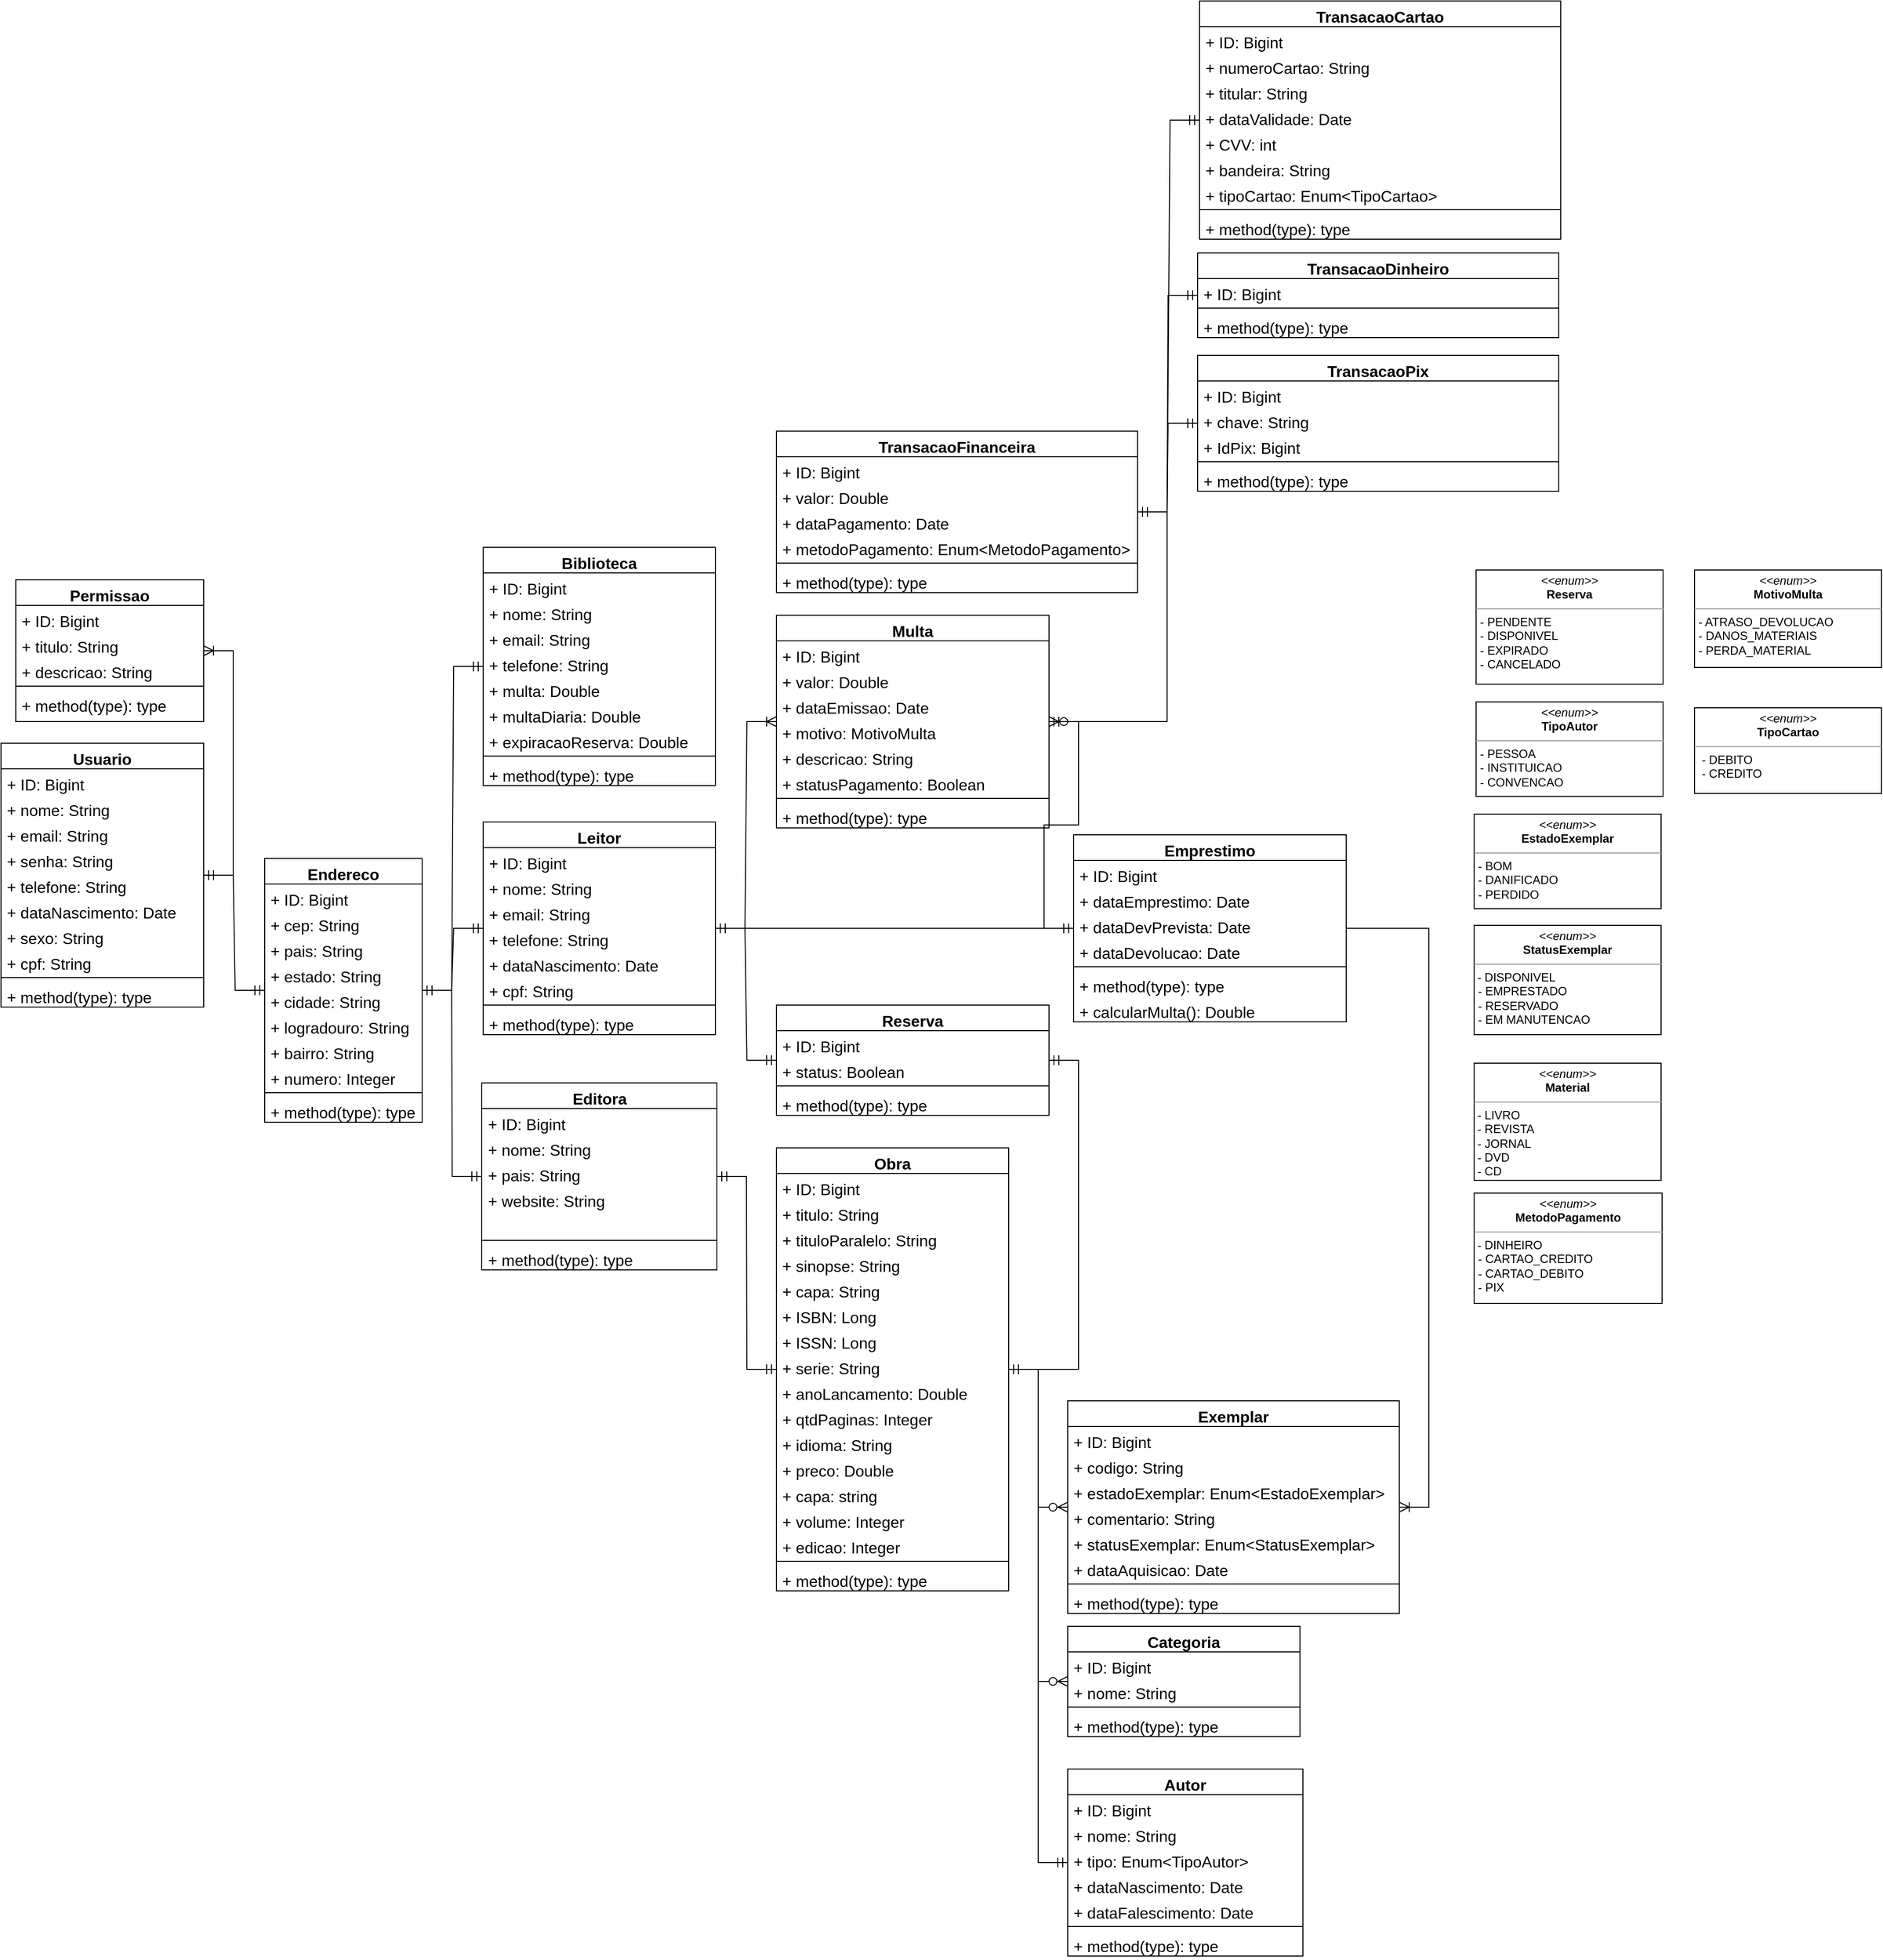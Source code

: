 <mxfile version="21.2.8" type="device">
  <diagram id="DWQakJfuZQLqsjroe_EJ" name="Página-2">
    <mxGraphModel dx="2900" dy="2582" grid="1" gridSize="10" guides="1" tooltips="1" connect="1" arrows="1" fold="1" page="0" pageScale="1" pageWidth="827" pageHeight="1169" math="0" shadow="0">
      <root>
        <mxCell id="0" />
        <mxCell id="1" parent="0" />
        <mxCell id="TvB01HInyNMDAijSG_3_-1" value="Usuario" style="swimlane;fontStyle=1;align=center;verticalAlign=top;childLayout=stackLayout;horizontal=1;startSize=26;horizontalStack=0;resizeParent=1;resizeParentMax=0;resizeLast=0;collapsible=1;marginBottom=0;whiteSpace=wrap;html=1;fontSize=16;" parent="1" vertex="1">
          <mxGeometry x="-653" y="-384" width="206" height="268" as="geometry" />
        </mxCell>
        <object label="+ ID: Bigint" id="TvB01HInyNMDAijSG_3_-2">
          <mxCell style="text;strokeColor=none;fillColor=none;align=left;verticalAlign=top;spacingLeft=4;spacingRight=4;overflow=hidden;rotatable=0;points=[[0,0.5],[1,0.5]];portConstraint=eastwest;whiteSpace=wrap;html=1;fontSize=16;" parent="TvB01HInyNMDAijSG_3_-1" vertex="1">
            <mxGeometry y="26" width="206" height="26" as="geometry" />
          </mxCell>
        </object>
        <mxCell id="TvB01HInyNMDAijSG_3_-8" value="+ nome: String" style="text;strokeColor=none;fillColor=none;align=left;verticalAlign=top;spacingLeft=4;spacingRight=4;overflow=hidden;rotatable=0;points=[[0,0.5],[1,0.5]];portConstraint=eastwest;whiteSpace=wrap;html=1;fontSize=16;" parent="TvB01HInyNMDAijSG_3_-1" vertex="1">
          <mxGeometry y="52" width="206" height="26" as="geometry" />
        </mxCell>
        <mxCell id="TvB01HInyNMDAijSG_3_-14" value="+ email: String" style="text;strokeColor=none;fillColor=none;align=left;verticalAlign=top;spacingLeft=4;spacingRight=4;overflow=hidden;rotatable=0;points=[[0,0.5],[1,0.5]];portConstraint=eastwest;whiteSpace=wrap;html=1;fontSize=16;" parent="TvB01HInyNMDAijSG_3_-1" vertex="1">
          <mxGeometry y="78" width="206" height="26" as="geometry" />
        </mxCell>
        <mxCell id="TvB01HInyNMDAijSG_3_-13" value="+ senha: String" style="text;strokeColor=none;fillColor=none;align=left;verticalAlign=top;spacingLeft=4;spacingRight=4;overflow=hidden;rotatable=0;points=[[0,0.5],[1,0.5]];portConstraint=eastwest;whiteSpace=wrap;html=1;fontSize=16;" parent="TvB01HInyNMDAijSG_3_-1" vertex="1">
          <mxGeometry y="104" width="206" height="26" as="geometry" />
        </mxCell>
        <mxCell id="TvB01HInyNMDAijSG_3_-12" value="+ telefone: String" style="text;strokeColor=none;fillColor=none;align=left;verticalAlign=top;spacingLeft=4;spacingRight=4;overflow=hidden;rotatable=0;points=[[0,0.5],[1,0.5]];portConstraint=eastwest;whiteSpace=wrap;html=1;fontSize=16;" parent="TvB01HInyNMDAijSG_3_-1" vertex="1">
          <mxGeometry y="130" width="206" height="26" as="geometry" />
        </mxCell>
        <mxCell id="TvB01HInyNMDAijSG_3_-113" value="+ dataNascimento: Date" style="text;strokeColor=none;fillColor=none;align=left;verticalAlign=top;spacingLeft=4;spacingRight=4;overflow=hidden;rotatable=0;points=[[0,0.5],[1,0.5]];portConstraint=eastwest;whiteSpace=wrap;html=1;fontSize=16;" parent="TvB01HInyNMDAijSG_3_-1" vertex="1">
          <mxGeometry y="156" width="206" height="26" as="geometry" />
        </mxCell>
        <mxCell id="kMfs-ZxqRqYg7C4qySyA-1" value="+ sexo: String" style="text;strokeColor=none;fillColor=none;align=left;verticalAlign=top;spacingLeft=4;spacingRight=4;overflow=hidden;rotatable=0;points=[[0,0.5],[1,0.5]];portConstraint=eastwest;whiteSpace=wrap;html=1;fontSize=16;" parent="TvB01HInyNMDAijSG_3_-1" vertex="1">
          <mxGeometry y="182" width="206" height="26" as="geometry" />
        </mxCell>
        <mxCell id="TvB01HInyNMDAijSG_3_-115" value="+ cpf: String" style="text;strokeColor=none;fillColor=none;align=left;verticalAlign=top;spacingLeft=4;spacingRight=4;overflow=hidden;rotatable=0;points=[[0,0.5],[1,0.5]];portConstraint=eastwest;whiteSpace=wrap;html=1;fontSize=16;" parent="TvB01HInyNMDAijSG_3_-1" vertex="1">
          <mxGeometry y="208" width="206" height="26" as="geometry" />
        </mxCell>
        <mxCell id="TvB01HInyNMDAijSG_3_-3" value="" style="line;strokeWidth=1;fillColor=none;align=left;verticalAlign=middle;spacingTop=-1;spacingLeft=3;spacingRight=3;rotatable=0;labelPosition=right;points=[];portConstraint=eastwest;strokeColor=inherit;fontSize=16;" parent="TvB01HInyNMDAijSG_3_-1" vertex="1">
          <mxGeometry y="234" width="206" height="8" as="geometry" />
        </mxCell>
        <mxCell id="TvB01HInyNMDAijSG_3_-4" value="+ method(type): type" style="text;strokeColor=none;fillColor=none;align=left;verticalAlign=top;spacingLeft=4;spacingRight=4;overflow=hidden;rotatable=0;points=[[0,0.5],[1,0.5]];portConstraint=eastwest;whiteSpace=wrap;html=1;fontSize=16;" parent="TvB01HInyNMDAijSG_3_-1" vertex="1">
          <mxGeometry y="242" width="206" height="26" as="geometry" />
        </mxCell>
        <mxCell id="TvB01HInyNMDAijSG_3_-21" value="Permissao" style="swimlane;fontStyle=1;align=center;verticalAlign=top;childLayout=stackLayout;horizontal=1;startSize=26;horizontalStack=0;resizeParent=1;resizeParentMax=0;resizeLast=0;collapsible=1;marginBottom=0;whiteSpace=wrap;html=1;fontSize=16;" parent="1" vertex="1">
          <mxGeometry x="-638" y="-550" width="191" height="144" as="geometry" />
        </mxCell>
        <mxCell id="TvB01HInyNMDAijSG_3_-22" value="+ ID: Bigint" style="text;strokeColor=none;fillColor=none;align=left;verticalAlign=top;spacingLeft=4;spacingRight=4;overflow=hidden;rotatable=0;points=[[0,0.5],[1,0.5]];portConstraint=eastwest;whiteSpace=wrap;html=1;fontSize=16;" parent="TvB01HInyNMDAijSG_3_-21" vertex="1">
          <mxGeometry y="26" width="191" height="26" as="geometry" />
        </mxCell>
        <mxCell id="TvB01HInyNMDAijSG_3_-26" value="+ titulo: String" style="text;strokeColor=none;fillColor=none;align=left;verticalAlign=top;spacingLeft=4;spacingRight=4;overflow=hidden;rotatable=0;points=[[0,0.5],[1,0.5]];portConstraint=eastwest;whiteSpace=wrap;html=1;fontSize=16;" parent="TvB01HInyNMDAijSG_3_-21" vertex="1">
          <mxGeometry y="52" width="191" height="26" as="geometry" />
        </mxCell>
        <mxCell id="TvB01HInyNMDAijSG_3_-25" value="+ descricao: String" style="text;strokeColor=none;fillColor=none;align=left;verticalAlign=top;spacingLeft=4;spacingRight=4;overflow=hidden;rotatable=0;points=[[0,0.5],[1,0.5]];portConstraint=eastwest;whiteSpace=wrap;html=1;fontSize=16;" parent="TvB01HInyNMDAijSG_3_-21" vertex="1">
          <mxGeometry y="78" width="191" height="26" as="geometry" />
        </mxCell>
        <mxCell id="TvB01HInyNMDAijSG_3_-23" value="" style="line;strokeWidth=1;fillColor=none;align=left;verticalAlign=middle;spacingTop=-1;spacingLeft=3;spacingRight=3;rotatable=0;labelPosition=right;points=[];portConstraint=eastwest;strokeColor=inherit;fontSize=16;" parent="TvB01HInyNMDAijSG_3_-21" vertex="1">
          <mxGeometry y="104" width="191" height="8" as="geometry" />
        </mxCell>
        <mxCell id="TvB01HInyNMDAijSG_3_-24" value="+ method(type): type" style="text;strokeColor=none;fillColor=none;align=left;verticalAlign=top;spacingLeft=4;spacingRight=4;overflow=hidden;rotatable=0;points=[[0,0.5],[1,0.5]];portConstraint=eastwest;whiteSpace=wrap;html=1;fontSize=16;" parent="TvB01HInyNMDAijSG_3_-21" vertex="1">
          <mxGeometry y="112" width="191" height="32" as="geometry" />
        </mxCell>
        <mxCell id="TvB01HInyNMDAijSG_3_-56" value="Biblioteca" style="swimlane;fontStyle=1;align=center;verticalAlign=top;childLayout=stackLayout;horizontal=1;startSize=26;horizontalStack=0;resizeParent=1;resizeParentMax=0;resizeLast=0;collapsible=1;marginBottom=0;whiteSpace=wrap;html=1;fontSize=16;" parent="1" vertex="1">
          <mxGeometry x="-163" y="-583" width="236" height="242" as="geometry" />
        </mxCell>
        <mxCell id="TvB01HInyNMDAijSG_3_-57" value="+ ID: Bigint" style="text;strokeColor=none;fillColor=none;align=left;verticalAlign=top;spacingLeft=4;spacingRight=4;overflow=hidden;rotatable=0;points=[[0,0.5],[1,0.5]];portConstraint=eastwest;whiteSpace=wrap;html=1;fontSize=16;" parent="TvB01HInyNMDAijSG_3_-56" vertex="1">
          <mxGeometry y="26" width="236" height="26" as="geometry" />
        </mxCell>
        <mxCell id="TvB01HInyNMDAijSG_3_-64" value="+ nome: String" style="text;strokeColor=none;fillColor=none;align=left;verticalAlign=top;spacingLeft=4;spacingRight=4;overflow=hidden;rotatable=0;points=[[0,0.5],[1,0.5]];portConstraint=eastwest;whiteSpace=wrap;html=1;fontSize=16;" parent="TvB01HInyNMDAijSG_3_-56" vertex="1">
          <mxGeometry y="52" width="236" height="26" as="geometry" />
        </mxCell>
        <mxCell id="TvB01HInyNMDAijSG_3_-90" value="+ email: String" style="text;strokeColor=none;fillColor=none;align=left;verticalAlign=top;spacingLeft=4;spacingRight=4;overflow=hidden;rotatable=0;points=[[0,0.5],[1,0.5]];portConstraint=eastwest;whiteSpace=wrap;html=1;fontSize=16;" parent="TvB01HInyNMDAijSG_3_-56" vertex="1">
          <mxGeometry y="78" width="236" height="26" as="geometry" />
        </mxCell>
        <mxCell id="TvB01HInyNMDAijSG_3_-91" value="+ telefone: String" style="text;strokeColor=none;fillColor=none;align=left;verticalAlign=top;spacingLeft=4;spacingRight=4;overflow=hidden;rotatable=0;points=[[0,0.5],[1,0.5]];portConstraint=eastwest;whiteSpace=wrap;html=1;fontSize=16;" parent="TvB01HInyNMDAijSG_3_-56" vertex="1">
          <mxGeometry y="104" width="236" height="26" as="geometry" />
        </mxCell>
        <mxCell id="TvB01HInyNMDAijSG_3_-92" value="+ multa: Double" style="text;strokeColor=none;fillColor=none;align=left;verticalAlign=top;spacingLeft=4;spacingRight=4;overflow=hidden;rotatable=0;points=[[0,0.5],[1,0.5]];portConstraint=eastwest;whiteSpace=wrap;html=1;fontSize=16;" parent="TvB01HInyNMDAijSG_3_-56" vertex="1">
          <mxGeometry y="130" width="236" height="26" as="geometry" />
        </mxCell>
        <mxCell id="TvB01HInyNMDAijSG_3_-93" value="+ multaDiaria: Double" style="text;strokeColor=none;fillColor=none;align=left;verticalAlign=top;spacingLeft=4;spacingRight=4;overflow=hidden;rotatable=0;points=[[0,0.5],[1,0.5]];portConstraint=eastwest;whiteSpace=wrap;html=1;fontSize=16;" parent="TvB01HInyNMDAijSG_3_-56" vertex="1">
          <mxGeometry y="156" width="236" height="26" as="geometry" />
        </mxCell>
        <mxCell id="kMfs-ZxqRqYg7C4qySyA-23" value="+ expiracaoReserva: Double" style="text;strokeColor=none;fillColor=none;align=left;verticalAlign=top;spacingLeft=4;spacingRight=4;overflow=hidden;rotatable=0;points=[[0,0.5],[1,0.5]];portConstraint=eastwest;whiteSpace=wrap;html=1;fontSize=16;" parent="TvB01HInyNMDAijSG_3_-56" vertex="1">
          <mxGeometry y="182" width="236" height="26" as="geometry" />
        </mxCell>
        <mxCell id="TvB01HInyNMDAijSG_3_-58" value="" style="line;strokeWidth=1;fillColor=none;align=left;verticalAlign=middle;spacingTop=-1;spacingLeft=3;spacingRight=3;rotatable=0;labelPosition=right;points=[];portConstraint=eastwest;strokeColor=inherit;fontSize=16;" parent="TvB01HInyNMDAijSG_3_-56" vertex="1">
          <mxGeometry y="208" width="236" height="8" as="geometry" />
        </mxCell>
        <mxCell id="TvB01HInyNMDAijSG_3_-59" value="+ method(type): type" style="text;strokeColor=none;fillColor=none;align=left;verticalAlign=top;spacingLeft=4;spacingRight=4;overflow=hidden;rotatable=0;points=[[0,0.5],[1,0.5]];portConstraint=eastwest;whiteSpace=wrap;html=1;fontSize=16;" parent="TvB01HInyNMDAijSG_3_-56" vertex="1">
          <mxGeometry y="216" width="236" height="26" as="geometry" />
        </mxCell>
        <mxCell id="TvB01HInyNMDAijSG_3_-65" value="Endereco" style="swimlane;fontStyle=1;align=center;verticalAlign=top;childLayout=stackLayout;horizontal=1;startSize=26;horizontalStack=0;resizeParent=1;resizeParentMax=0;resizeLast=0;collapsible=1;marginBottom=0;whiteSpace=wrap;html=1;fontSize=16;" parent="1" vertex="1">
          <mxGeometry x="-385" y="-267" width="160" height="268" as="geometry" />
        </mxCell>
        <mxCell id="TvB01HInyNMDAijSG_3_-66" value="+ ID: Bigint" style="text;strokeColor=none;fillColor=none;align=left;verticalAlign=top;spacingLeft=4;spacingRight=4;overflow=hidden;rotatable=0;points=[[0,0.5],[1,0.5]];portConstraint=eastwest;whiteSpace=wrap;html=1;fontSize=16;" parent="TvB01HInyNMDAijSG_3_-65" vertex="1">
          <mxGeometry y="26" width="160" height="26" as="geometry" />
        </mxCell>
        <mxCell id="TvB01HInyNMDAijSG_3_-67" value="+ cep: String" style="text;strokeColor=none;fillColor=none;align=left;verticalAlign=top;spacingLeft=4;spacingRight=4;overflow=hidden;rotatable=0;points=[[0,0.5],[1,0.5]];portConstraint=eastwest;whiteSpace=wrap;html=1;fontSize=16;" parent="TvB01HInyNMDAijSG_3_-65" vertex="1">
          <mxGeometry y="52" width="160" height="26" as="geometry" />
        </mxCell>
        <mxCell id="TvB01HInyNMDAijSG_3_-68" value="+ pais: String" style="text;strokeColor=none;fillColor=none;align=left;verticalAlign=top;spacingLeft=4;spacingRight=4;overflow=hidden;rotatable=0;points=[[0,0.5],[1,0.5]];portConstraint=eastwest;whiteSpace=wrap;html=1;fontSize=16;" parent="TvB01HInyNMDAijSG_3_-65" vertex="1">
          <mxGeometry y="78" width="160" height="26" as="geometry" />
        </mxCell>
        <mxCell id="TvB01HInyNMDAijSG_3_-69" value="+ estado: String" style="text;strokeColor=none;fillColor=none;align=left;verticalAlign=top;spacingLeft=4;spacingRight=4;overflow=hidden;rotatable=0;points=[[0,0.5],[1,0.5]];portConstraint=eastwest;whiteSpace=wrap;html=1;fontSize=16;" parent="TvB01HInyNMDAijSG_3_-65" vertex="1">
          <mxGeometry y="104" width="160" height="26" as="geometry" />
        </mxCell>
        <mxCell id="TvB01HInyNMDAijSG_3_-70" value="+ cidade: String" style="text;strokeColor=none;fillColor=none;align=left;verticalAlign=top;spacingLeft=4;spacingRight=4;overflow=hidden;rotatable=0;points=[[0,0.5],[1,0.5]];portConstraint=eastwest;whiteSpace=wrap;html=1;fontSize=16;" parent="TvB01HInyNMDAijSG_3_-65" vertex="1">
          <mxGeometry y="130" width="160" height="26" as="geometry" />
        </mxCell>
        <mxCell id="TvB01HInyNMDAijSG_3_-71" value="+ logradouro: String" style="text;strokeColor=none;fillColor=none;align=left;verticalAlign=top;spacingLeft=4;spacingRight=4;overflow=hidden;rotatable=0;points=[[0,0.5],[1,0.5]];portConstraint=eastwest;whiteSpace=wrap;html=1;fontSize=16;" parent="TvB01HInyNMDAijSG_3_-65" vertex="1">
          <mxGeometry y="156" width="160" height="26" as="geometry" />
        </mxCell>
        <mxCell id="TvB01HInyNMDAijSG_3_-81" value="+ bairro: String" style="text;strokeColor=none;fillColor=none;align=left;verticalAlign=top;spacingLeft=4;spacingRight=4;overflow=hidden;rotatable=0;points=[[0,0.5],[1,0.5]];portConstraint=eastwest;whiteSpace=wrap;html=1;fontSize=16;" parent="TvB01HInyNMDAijSG_3_-65" vertex="1">
          <mxGeometry y="182" width="160" height="26" as="geometry" />
        </mxCell>
        <mxCell id="TvB01HInyNMDAijSG_3_-80" value="+ numero: Integer" style="text;strokeColor=none;fillColor=none;align=left;verticalAlign=top;spacingLeft=4;spacingRight=4;overflow=hidden;rotatable=0;points=[[0,0.5],[1,0.5]];portConstraint=eastwest;whiteSpace=wrap;html=1;fontSize=16;" parent="TvB01HInyNMDAijSG_3_-65" vertex="1">
          <mxGeometry y="208" width="160" height="26" as="geometry" />
        </mxCell>
        <mxCell id="TvB01HInyNMDAijSG_3_-72" value="" style="line;strokeWidth=1;fillColor=none;align=left;verticalAlign=middle;spacingTop=-1;spacingLeft=3;spacingRight=3;rotatable=0;labelPosition=right;points=[];portConstraint=eastwest;strokeColor=inherit;fontSize=16;" parent="TvB01HInyNMDAijSG_3_-65" vertex="1">
          <mxGeometry y="234" width="160" height="8" as="geometry" />
        </mxCell>
        <mxCell id="TvB01HInyNMDAijSG_3_-73" value="+ method(type): type" style="text;strokeColor=none;fillColor=none;align=left;verticalAlign=top;spacingLeft=4;spacingRight=4;overflow=hidden;rotatable=0;points=[[0,0.5],[1,0.5]];portConstraint=eastwest;whiteSpace=wrap;html=1;fontSize=16;" parent="TvB01HInyNMDAijSG_3_-65" vertex="1">
          <mxGeometry y="242" width="160" height="26" as="geometry" />
        </mxCell>
        <mxCell id="TvB01HInyNMDAijSG_3_-82" value="" style="edgeStyle=entityRelationEdgeStyle;fontSize=12;html=1;endArrow=ERmandOne;startArrow=ERmandOne;rounded=0;startSize=8;endSize=8;" parent="1" source="TvB01HInyNMDAijSG_3_-1" target="TvB01HInyNMDAijSG_3_-65" edge="1">
          <mxGeometry width="100" height="100" relative="1" as="geometry">
            <mxPoint x="333" y="-152" as="sourcePoint" />
            <mxPoint x="433" y="-252" as="targetPoint" />
          </mxGeometry>
        </mxCell>
        <mxCell id="TvB01HInyNMDAijSG_3_-83" value="" style="edgeStyle=entityRelationEdgeStyle;fontSize=12;html=1;endArrow=ERmandOne;startArrow=ERmandOne;rounded=0;startSize=8;endSize=8;" parent="1" source="TvB01HInyNMDAijSG_3_-65" target="TvB01HInyNMDAijSG_3_-56" edge="1">
          <mxGeometry width="100" height="100" relative="1" as="geometry">
            <mxPoint x="333" y="-152" as="sourcePoint" />
            <mxPoint x="433" y="-252" as="targetPoint" />
          </mxGeometry>
        </mxCell>
        <mxCell id="TvB01HInyNMDAijSG_3_-95" value="Exemplar" style="swimlane;fontStyle=1;align=center;verticalAlign=top;childLayout=stackLayout;horizontal=1;startSize=26;horizontalStack=0;resizeParent=1;resizeParentMax=0;resizeLast=0;collapsible=1;marginBottom=0;whiteSpace=wrap;html=1;fontSize=16;" parent="1" vertex="1">
          <mxGeometry x="431" y="284" width="337" height="216" as="geometry" />
        </mxCell>
        <mxCell id="TvB01HInyNMDAijSG_3_-96" value="+ ID: Bigint" style="text;strokeColor=none;fillColor=none;align=left;verticalAlign=top;spacingLeft=4;spacingRight=4;overflow=hidden;rotatable=0;points=[[0,0.5],[1,0.5]];portConstraint=eastwest;whiteSpace=wrap;html=1;fontSize=16;" parent="TvB01HInyNMDAijSG_3_-95" vertex="1">
          <mxGeometry y="26" width="337" height="26" as="geometry" />
        </mxCell>
        <mxCell id="TvB01HInyNMDAijSG_3_-137" value="+ codigo: String" style="text;strokeColor=none;fillColor=none;align=left;verticalAlign=top;spacingLeft=4;spacingRight=4;overflow=hidden;rotatable=0;points=[[0,0.5],[1,0.5]];portConstraint=eastwest;whiteSpace=wrap;html=1;fontSize=16;" parent="TvB01HInyNMDAijSG_3_-95" vertex="1">
          <mxGeometry y="52" width="337" height="26" as="geometry" />
        </mxCell>
        <mxCell id="TvB01HInyNMDAijSG_3_-136" value="+ estadoExemplar: Enum&amp;lt;EstadoExemplar&amp;gt;" style="text;strokeColor=none;fillColor=none;align=left;verticalAlign=top;spacingLeft=4;spacingRight=4;overflow=hidden;rotatable=0;points=[[0,0.5],[1,0.5]];portConstraint=eastwest;whiteSpace=wrap;html=1;fontSize=16;" parent="TvB01HInyNMDAijSG_3_-95" vertex="1">
          <mxGeometry y="78" width="337" height="26" as="geometry" />
        </mxCell>
        <mxCell id="TvB01HInyNMDAijSG_3_-139" value="+ comentario: String" style="text;strokeColor=none;fillColor=none;align=left;verticalAlign=top;spacingLeft=4;spacingRight=4;overflow=hidden;rotatable=0;points=[[0,0.5],[1,0.5]];portConstraint=eastwest;whiteSpace=wrap;html=1;fontSize=16;" parent="TvB01HInyNMDAijSG_3_-95" vertex="1">
          <mxGeometry y="104" width="337" height="26" as="geometry" />
        </mxCell>
        <mxCell id="TvB01HInyNMDAijSG_3_-142" value="+ statusExemplar: Enum&amp;lt;StatusExemplar&amp;gt;" style="text;strokeColor=none;fillColor=none;align=left;verticalAlign=top;spacingLeft=4;spacingRight=4;overflow=hidden;rotatable=0;points=[[0,0.5],[1,0.5]];portConstraint=eastwest;whiteSpace=wrap;html=1;fontSize=16;" parent="TvB01HInyNMDAijSG_3_-95" vertex="1">
          <mxGeometry y="130" width="337" height="26" as="geometry" />
        </mxCell>
        <mxCell id="TvB01HInyNMDAijSG_3_-140" value="+ dataAquisicao: Date" style="text;strokeColor=none;fillColor=none;align=left;verticalAlign=top;spacingLeft=4;spacingRight=4;overflow=hidden;rotatable=0;points=[[0,0.5],[1,0.5]];portConstraint=eastwest;whiteSpace=wrap;html=1;fontSize=16;" parent="TvB01HInyNMDAijSG_3_-95" vertex="1">
          <mxGeometry y="156" width="337" height="26" as="geometry" />
        </mxCell>
        <mxCell id="TvB01HInyNMDAijSG_3_-102" value="" style="line;strokeWidth=1;fillColor=none;align=left;verticalAlign=middle;spacingTop=-1;spacingLeft=3;spacingRight=3;rotatable=0;labelPosition=right;points=[];portConstraint=eastwest;strokeColor=inherit;fontSize=16;" parent="TvB01HInyNMDAijSG_3_-95" vertex="1">
          <mxGeometry y="182" width="337" height="8" as="geometry" />
        </mxCell>
        <mxCell id="TvB01HInyNMDAijSG_3_-103" value="+ method(type): type" style="text;strokeColor=none;fillColor=none;align=left;verticalAlign=top;spacingLeft=4;spacingRight=4;overflow=hidden;rotatable=0;points=[[0,0.5],[1,0.5]];portConstraint=eastwest;whiteSpace=wrap;html=1;fontSize=16;" parent="TvB01HInyNMDAijSG_3_-95" vertex="1">
          <mxGeometry y="190" width="337" height="26" as="geometry" />
        </mxCell>
        <mxCell id="TvB01HInyNMDAijSG_3_-104" value="Leitor" style="swimlane;fontStyle=1;align=center;verticalAlign=top;childLayout=stackLayout;horizontal=1;startSize=26;horizontalStack=0;resizeParent=1;resizeParentMax=0;resizeLast=0;collapsible=1;marginBottom=0;whiteSpace=wrap;html=1;fontSize=16;" parent="1" vertex="1">
          <mxGeometry x="-163" y="-304" width="236" height="216" as="geometry" />
        </mxCell>
        <mxCell id="TvB01HInyNMDAijSG_3_-105" value="+ ID: Bigint" style="text;strokeColor=none;fillColor=none;align=left;verticalAlign=top;spacingLeft=4;spacingRight=4;overflow=hidden;rotatable=0;points=[[0,0.5],[1,0.5]];portConstraint=eastwest;whiteSpace=wrap;html=1;fontSize=16;" parent="TvB01HInyNMDAijSG_3_-104" vertex="1">
          <mxGeometry y="26" width="236" height="26" as="geometry" />
        </mxCell>
        <mxCell id="TvB01HInyNMDAijSG_3_-106" value="+ nome: String" style="text;strokeColor=none;fillColor=none;align=left;verticalAlign=top;spacingLeft=4;spacingRight=4;overflow=hidden;rotatable=0;points=[[0,0.5],[1,0.5]];portConstraint=eastwest;whiteSpace=wrap;html=1;fontSize=16;" parent="TvB01HInyNMDAijSG_3_-104" vertex="1">
          <mxGeometry y="52" width="236" height="26" as="geometry" />
        </mxCell>
        <mxCell id="TvB01HInyNMDAijSG_3_-107" value="+ email: String" style="text;strokeColor=none;fillColor=none;align=left;verticalAlign=top;spacingLeft=4;spacingRight=4;overflow=hidden;rotatable=0;points=[[0,0.5],[1,0.5]];portConstraint=eastwest;whiteSpace=wrap;html=1;fontSize=16;" parent="TvB01HInyNMDAijSG_3_-104" vertex="1">
          <mxGeometry y="78" width="236" height="26" as="geometry" />
        </mxCell>
        <mxCell id="TvB01HInyNMDAijSG_3_-110" value="+ telefone: String" style="text;strokeColor=none;fillColor=none;align=left;verticalAlign=top;spacingLeft=4;spacingRight=4;overflow=hidden;rotatable=0;points=[[0,0.5],[1,0.5]];portConstraint=eastwest;whiteSpace=wrap;html=1;fontSize=16;" parent="TvB01HInyNMDAijSG_3_-104" vertex="1">
          <mxGeometry y="104" width="236" height="26" as="geometry" />
        </mxCell>
        <mxCell id="TvB01HInyNMDAijSG_3_-112" value="+ dataNascimento: Date" style="text;strokeColor=none;fillColor=none;align=left;verticalAlign=top;spacingLeft=4;spacingRight=4;overflow=hidden;rotatable=0;points=[[0,0.5],[1,0.5]];portConstraint=eastwest;whiteSpace=wrap;html=1;fontSize=16;" parent="TvB01HInyNMDAijSG_3_-104" vertex="1">
          <mxGeometry y="130" width="236" height="26" as="geometry" />
        </mxCell>
        <mxCell id="TvB01HInyNMDAijSG_3_-116" value="+ cpf: String" style="text;strokeColor=none;fillColor=none;align=left;verticalAlign=top;spacingLeft=4;spacingRight=4;overflow=hidden;rotatable=0;points=[[0,0.5],[1,0.5]];portConstraint=eastwest;whiteSpace=wrap;html=1;fontSize=16;" parent="TvB01HInyNMDAijSG_3_-104" vertex="1">
          <mxGeometry y="156" width="236" height="26" as="geometry" />
        </mxCell>
        <mxCell id="TvB01HInyNMDAijSG_3_-108" value="" style="line;strokeWidth=1;fillColor=none;align=left;verticalAlign=middle;spacingTop=-1;spacingLeft=3;spacingRight=3;rotatable=0;labelPosition=right;points=[];portConstraint=eastwest;strokeColor=inherit;fontSize=16;" parent="TvB01HInyNMDAijSG_3_-104" vertex="1">
          <mxGeometry y="182" width="236" height="8" as="geometry" />
        </mxCell>
        <mxCell id="TvB01HInyNMDAijSG_3_-109" value="+ method(type): type" style="text;strokeColor=none;fillColor=none;align=left;verticalAlign=top;spacingLeft=4;spacingRight=4;overflow=hidden;rotatable=0;points=[[0,0.5],[1,0.5]];portConstraint=eastwest;whiteSpace=wrap;html=1;fontSize=16;" parent="TvB01HInyNMDAijSG_3_-104" vertex="1">
          <mxGeometry y="190" width="236" height="26" as="geometry" />
        </mxCell>
        <mxCell id="TvB01HInyNMDAijSG_3_-111" value="" style="edgeStyle=entityRelationEdgeStyle;fontSize=12;html=1;endArrow=ERmandOne;startArrow=ERmandOne;rounded=0;startSize=8;endSize=8;" parent="1" source="TvB01HInyNMDAijSG_3_-65" target="TvB01HInyNMDAijSG_3_-104" edge="1">
          <mxGeometry width="100" height="100" relative="1" as="geometry">
            <mxPoint x="208" y="30" as="sourcePoint" />
            <mxPoint x="362" y="-421" as="targetPoint" />
          </mxGeometry>
        </mxCell>
        <mxCell id="TvB01HInyNMDAijSG_3_-118" value="Obra" style="swimlane;fontStyle=1;align=center;verticalAlign=top;childLayout=stackLayout;horizontal=1;startSize=26;horizontalStack=0;resizeParent=1;resizeParentMax=0;resizeLast=0;collapsible=1;marginBottom=0;whiteSpace=wrap;html=1;fontSize=16;" parent="1" vertex="1">
          <mxGeometry x="135" y="27" width="236" height="450" as="geometry" />
        </mxCell>
        <mxCell id="TvB01HInyNMDAijSG_3_-119" value="+ ID: Bigint" style="text;strokeColor=none;fillColor=none;align=left;verticalAlign=top;spacingLeft=4;spacingRight=4;overflow=hidden;rotatable=0;points=[[0,0.5],[1,0.5]];portConstraint=eastwest;whiteSpace=wrap;html=1;fontSize=16;" parent="TvB01HInyNMDAijSG_3_-118" vertex="1">
          <mxGeometry y="26" width="236" height="26" as="geometry" />
        </mxCell>
        <mxCell id="TvB01HInyNMDAijSG_3_-124" value="+ titulo: String" style="text;strokeColor=none;fillColor=none;align=left;verticalAlign=top;spacingLeft=4;spacingRight=4;overflow=hidden;rotatable=0;points=[[0,0.5],[1,0.5]];portConstraint=eastwest;whiteSpace=wrap;html=1;fontSize=16;" parent="TvB01HInyNMDAijSG_3_-118" vertex="1">
          <mxGeometry y="52" width="236" height="26" as="geometry" />
        </mxCell>
        <mxCell id="TvB01HInyNMDAijSG_3_-128" value="+ tituloParalelo: String" style="text;strokeColor=none;fillColor=none;align=left;verticalAlign=top;spacingLeft=4;spacingRight=4;overflow=hidden;rotatable=0;points=[[0,0.5],[1,0.5]];portConstraint=eastwest;whiteSpace=wrap;html=1;fontSize=16;" parent="TvB01HInyNMDAijSG_3_-118" vertex="1">
          <mxGeometry y="78" width="236" height="26" as="geometry" />
        </mxCell>
        <mxCell id="gpKLXl_Jl8L5Bei-pm9c-24" value="+ sinopse: String" style="text;strokeColor=none;fillColor=none;align=left;verticalAlign=top;spacingLeft=4;spacingRight=4;overflow=hidden;rotatable=0;points=[[0,0.5],[1,0.5]];portConstraint=eastwest;whiteSpace=wrap;html=1;fontSize=16;" parent="TvB01HInyNMDAijSG_3_-118" vertex="1">
          <mxGeometry y="104" width="236" height="26" as="geometry" />
        </mxCell>
        <mxCell id="gpKLXl_Jl8L5Bei-pm9c-25" value="+ capa: String" style="text;strokeColor=none;fillColor=none;align=left;verticalAlign=top;spacingLeft=4;spacingRight=4;overflow=hidden;rotatable=0;points=[[0,0.5],[1,0.5]];portConstraint=eastwest;whiteSpace=wrap;html=1;fontSize=16;" parent="TvB01HInyNMDAijSG_3_-118" vertex="1">
          <mxGeometry y="130" width="236" height="26" as="geometry" />
        </mxCell>
        <mxCell id="TvB01HInyNMDAijSG_3_-127" value="+ ISBN: Long" style="text;strokeColor=none;fillColor=none;align=left;verticalAlign=top;spacingLeft=4;spacingRight=4;overflow=hidden;rotatable=0;points=[[0,0.5],[1,0.5]];portConstraint=eastwest;whiteSpace=wrap;html=1;fontSize=16;" parent="TvB01HInyNMDAijSG_3_-118" vertex="1">
          <mxGeometry y="156" width="236" height="26" as="geometry" />
        </mxCell>
        <mxCell id="W-i9bPLPTuHPCaqKY6D8-98" value="+&amp;nbsp;ISSN: Long" style="text;strokeColor=none;fillColor=none;align=left;verticalAlign=top;spacingLeft=4;spacingRight=4;overflow=hidden;rotatable=0;points=[[0,0.5],[1,0.5]];portConstraint=eastwest;whiteSpace=wrap;html=1;fontSize=16;" vertex="1" parent="TvB01HInyNMDAijSG_3_-118">
          <mxGeometry y="182" width="236" height="26" as="geometry" />
        </mxCell>
        <mxCell id="W-i9bPLPTuHPCaqKY6D8-99" value="+ serie: String" style="text;strokeColor=none;fillColor=none;align=left;verticalAlign=top;spacingLeft=4;spacingRight=4;overflow=hidden;rotatable=0;points=[[0,0.5],[1,0.5]];portConstraint=eastwest;whiteSpace=wrap;html=1;fontSize=16;" vertex="1" parent="TvB01HInyNMDAijSG_3_-118">
          <mxGeometry y="208" width="236" height="26" as="geometry" />
        </mxCell>
        <mxCell id="TvB01HInyNMDAijSG_3_-130" value="+ anoLancamento: Double" style="text;strokeColor=none;fillColor=none;align=left;verticalAlign=top;spacingLeft=4;spacingRight=4;overflow=hidden;rotatable=0;points=[[0,0.5],[1,0.5]];portConstraint=eastwest;whiteSpace=wrap;html=1;fontSize=16;" parent="TvB01HInyNMDAijSG_3_-118" vertex="1">
          <mxGeometry y="234" width="236" height="26" as="geometry" />
        </mxCell>
        <mxCell id="TvB01HInyNMDAijSG_3_-129" value="+ qtdPaginas: Integer" style="text;strokeColor=none;fillColor=none;align=left;verticalAlign=top;spacingLeft=4;spacingRight=4;overflow=hidden;rotatable=0;points=[[0,0.5],[1,0.5]];portConstraint=eastwest;whiteSpace=wrap;html=1;fontSize=16;" parent="TvB01HInyNMDAijSG_3_-118" vertex="1">
          <mxGeometry y="260" width="236" height="26" as="geometry" />
        </mxCell>
        <mxCell id="TvB01HInyNMDAijSG_3_-131" value="+ idioma: String" style="text;strokeColor=none;fillColor=none;align=left;verticalAlign=top;spacingLeft=4;spacingRight=4;overflow=hidden;rotatable=0;points=[[0,0.5],[1,0.5]];portConstraint=eastwest;whiteSpace=wrap;html=1;fontSize=16;" parent="TvB01HInyNMDAijSG_3_-118" vertex="1">
          <mxGeometry y="286" width="236" height="26" as="geometry" />
        </mxCell>
        <mxCell id="TvB01HInyNMDAijSG_3_-126" value="+ preco: Double" style="text;strokeColor=none;fillColor=none;align=left;verticalAlign=top;spacingLeft=4;spacingRight=4;overflow=hidden;rotatable=0;points=[[0,0.5],[1,0.5]];portConstraint=eastwest;whiteSpace=wrap;html=1;fontSize=16;" parent="TvB01HInyNMDAijSG_3_-118" vertex="1">
          <mxGeometry y="312" width="236" height="26" as="geometry" />
        </mxCell>
        <mxCell id="TvB01HInyNMDAijSG_3_-138" value="+ capa: string" style="text;strokeColor=none;fillColor=none;align=left;verticalAlign=top;spacingLeft=4;spacingRight=4;overflow=hidden;rotatable=0;points=[[0,0.5],[1,0.5]];portConstraint=eastwest;whiteSpace=wrap;html=1;fontSize=16;" parent="TvB01HInyNMDAijSG_3_-118" vertex="1">
          <mxGeometry y="338" width="236" height="26" as="geometry" />
        </mxCell>
        <mxCell id="kMfs-ZxqRqYg7C4qySyA-30" value="+ volume: Integer" style="text;strokeColor=none;fillColor=none;align=left;verticalAlign=top;spacingLeft=4;spacingRight=4;overflow=hidden;rotatable=0;points=[[0,0.5],[1,0.5]];portConstraint=eastwest;whiteSpace=wrap;html=1;fontSize=16;" parent="TvB01HInyNMDAijSG_3_-118" vertex="1">
          <mxGeometry y="364" width="236" height="26" as="geometry" />
        </mxCell>
        <mxCell id="W-i9bPLPTuHPCaqKY6D8-100" value="+ edicao: Integer" style="text;strokeColor=none;fillColor=none;align=left;verticalAlign=top;spacingLeft=4;spacingRight=4;overflow=hidden;rotatable=0;points=[[0,0.5],[1,0.5]];portConstraint=eastwest;whiteSpace=wrap;html=1;fontSize=16;" vertex="1" parent="TvB01HInyNMDAijSG_3_-118">
          <mxGeometry y="390" width="236" height="26" as="geometry" />
        </mxCell>
        <mxCell id="TvB01HInyNMDAijSG_3_-122" value="" style="line;strokeWidth=1;fillColor=none;align=left;verticalAlign=middle;spacingTop=-1;spacingLeft=3;spacingRight=3;rotatable=0;labelPosition=right;points=[];portConstraint=eastwest;strokeColor=inherit;fontSize=16;" parent="TvB01HInyNMDAijSG_3_-118" vertex="1">
          <mxGeometry y="416" width="236" height="8" as="geometry" />
        </mxCell>
        <mxCell id="TvB01HInyNMDAijSG_3_-123" value="+ method(type): type" style="text;strokeColor=none;fillColor=none;align=left;verticalAlign=top;spacingLeft=4;spacingRight=4;overflow=hidden;rotatable=0;points=[[0,0.5],[1,0.5]];portConstraint=eastwest;whiteSpace=wrap;html=1;fontSize=16;" parent="TvB01HInyNMDAijSG_3_-118" vertex="1">
          <mxGeometry y="424" width="236" height="26" as="geometry" />
        </mxCell>
        <mxCell id="TvB01HInyNMDAijSG_3_-143" value="" style="edgeStyle=entityRelationEdgeStyle;fontSize=12;html=1;endArrow=ERzeroToMany;endFill=1;rounded=0;startSize=8;endSize=8;" parent="1" source="TvB01HInyNMDAijSG_3_-118" target="TvB01HInyNMDAijSG_3_-95" edge="1">
          <mxGeometry width="100" height="100" relative="1" as="geometry">
            <mxPoint x="403" y="-51" as="sourcePoint" />
            <mxPoint x="503" y="-151" as="targetPoint" />
          </mxGeometry>
        </mxCell>
        <mxCell id="TvB01HInyNMDAijSG_3_-144" value="Autor" style="swimlane;fontStyle=1;align=center;verticalAlign=top;childLayout=stackLayout;horizontal=1;startSize=26;horizontalStack=0;resizeParent=1;resizeParentMax=0;resizeLast=0;collapsible=1;marginBottom=0;whiteSpace=wrap;html=1;fontSize=16;" parent="1" vertex="1">
          <mxGeometry x="431" y="658" width="239" height="190" as="geometry" />
        </mxCell>
        <mxCell id="TvB01HInyNMDAijSG_3_-145" value="+ ID: Bigint" style="text;strokeColor=none;fillColor=none;align=left;verticalAlign=top;spacingLeft=4;spacingRight=4;overflow=hidden;rotatable=0;points=[[0,0.5],[1,0.5]];portConstraint=eastwest;whiteSpace=wrap;html=1;fontSize=16;" parent="TvB01HInyNMDAijSG_3_-144" vertex="1">
          <mxGeometry y="26" width="239" height="26" as="geometry" />
        </mxCell>
        <mxCell id="TvB01HInyNMDAijSG_3_-146" value="+ nome: String" style="text;strokeColor=none;fillColor=none;align=left;verticalAlign=top;spacingLeft=4;spacingRight=4;overflow=hidden;rotatable=0;points=[[0,0.5],[1,0.5]];portConstraint=eastwest;whiteSpace=wrap;html=1;fontSize=16;" parent="TvB01HInyNMDAijSG_3_-144" vertex="1">
          <mxGeometry y="52" width="239" height="26" as="geometry" />
        </mxCell>
        <mxCell id="gpKLXl_Jl8L5Bei-pm9c-3" value="+ tipo: Enum&amp;lt;TipoAutor&amp;gt;" style="text;strokeColor=none;fillColor=none;align=left;verticalAlign=top;spacingLeft=4;spacingRight=4;overflow=hidden;rotatable=0;points=[[0,0.5],[1,0.5]];portConstraint=eastwest;whiteSpace=wrap;html=1;fontSize=16;" parent="TvB01HInyNMDAijSG_3_-144" vertex="1">
          <mxGeometry y="78" width="239" height="26" as="geometry" />
        </mxCell>
        <mxCell id="gpKLXl_Jl8L5Bei-pm9c-2" value="+ dataNascimento: Date&lt;span style=&quot;white-space: pre;&quot;&gt; &lt;/span&gt;" style="text;strokeColor=none;fillColor=none;align=left;verticalAlign=top;spacingLeft=4;spacingRight=4;overflow=hidden;rotatable=0;points=[[0,0.5],[1,0.5]];portConstraint=eastwest;whiteSpace=wrap;html=1;fontSize=16;" parent="TvB01HInyNMDAijSG_3_-144" vertex="1">
          <mxGeometry y="104" width="239" height="26" as="geometry" />
        </mxCell>
        <mxCell id="gpKLXl_Jl8L5Bei-pm9c-1" value="+ dataFalescimento: Date" style="text;strokeColor=none;fillColor=none;align=left;verticalAlign=top;spacingLeft=4;spacingRight=4;overflow=hidden;rotatable=0;points=[[0,0.5],[1,0.5]];portConstraint=eastwest;whiteSpace=wrap;html=1;fontSize=16;" parent="TvB01HInyNMDAijSG_3_-144" vertex="1">
          <mxGeometry y="130" width="239" height="26" as="geometry" />
        </mxCell>
        <mxCell id="TvB01HInyNMDAijSG_3_-151" value="" style="line;strokeWidth=1;fillColor=none;align=left;verticalAlign=middle;spacingTop=-1;spacingLeft=3;spacingRight=3;rotatable=0;labelPosition=right;points=[];portConstraint=eastwest;strokeColor=inherit;fontSize=16;" parent="TvB01HInyNMDAijSG_3_-144" vertex="1">
          <mxGeometry y="156" width="239" height="8" as="geometry" />
        </mxCell>
        <mxCell id="TvB01HInyNMDAijSG_3_-152" value="+ method(type): type" style="text;strokeColor=none;fillColor=none;align=left;verticalAlign=top;spacingLeft=4;spacingRight=4;overflow=hidden;rotatable=0;points=[[0,0.5],[1,0.5]];portConstraint=eastwest;whiteSpace=wrap;html=1;fontSize=16;" parent="TvB01HInyNMDAijSG_3_-144" vertex="1">
          <mxGeometry y="164" width="239" height="26" as="geometry" />
        </mxCell>
        <mxCell id="TvB01HInyNMDAijSG_3_-153" value="Categoria" style="swimlane;fontStyle=1;align=center;verticalAlign=top;childLayout=stackLayout;horizontal=1;startSize=26;horizontalStack=0;resizeParent=1;resizeParentMax=0;resizeLast=0;collapsible=1;marginBottom=0;whiteSpace=wrap;html=1;fontSize=16;" parent="1" vertex="1">
          <mxGeometry x="431" y="513" width="236" height="112" as="geometry" />
        </mxCell>
        <mxCell id="TvB01HInyNMDAijSG_3_-154" value="+ ID: Bigint" style="text;strokeColor=none;fillColor=none;align=left;verticalAlign=top;spacingLeft=4;spacingRight=4;overflow=hidden;rotatable=0;points=[[0,0.5],[1,0.5]];portConstraint=eastwest;whiteSpace=wrap;html=1;fontSize=16;" parent="TvB01HInyNMDAijSG_3_-153" vertex="1">
          <mxGeometry y="26" width="236" height="26" as="geometry" />
        </mxCell>
        <mxCell id="TvB01HInyNMDAijSG_3_-155" value="+ nome: String" style="text;strokeColor=none;fillColor=none;align=left;verticalAlign=top;spacingLeft=4;spacingRight=4;overflow=hidden;rotatable=0;points=[[0,0.5],[1,0.5]];portConstraint=eastwest;whiteSpace=wrap;html=1;fontSize=16;" parent="TvB01HInyNMDAijSG_3_-153" vertex="1">
          <mxGeometry y="52" width="236" height="26" as="geometry" />
        </mxCell>
        <mxCell id="TvB01HInyNMDAijSG_3_-160" value="" style="line;strokeWidth=1;fillColor=none;align=left;verticalAlign=middle;spacingTop=-1;spacingLeft=3;spacingRight=3;rotatable=0;labelPosition=right;points=[];portConstraint=eastwest;strokeColor=inherit;fontSize=16;" parent="TvB01HInyNMDAijSG_3_-153" vertex="1">
          <mxGeometry y="78" width="236" height="8" as="geometry" />
        </mxCell>
        <mxCell id="TvB01HInyNMDAijSG_3_-161" value="+ method(type): type" style="text;strokeColor=none;fillColor=none;align=left;verticalAlign=top;spacingLeft=4;spacingRight=4;overflow=hidden;rotatable=0;points=[[0,0.5],[1,0.5]];portConstraint=eastwest;whiteSpace=wrap;html=1;fontSize=16;" parent="TvB01HInyNMDAijSG_3_-153" vertex="1">
          <mxGeometry y="86" width="236" height="26" as="geometry" />
        </mxCell>
        <mxCell id="gpKLXl_Jl8L5Bei-pm9c-5" value="&lt;p style=&quot;margin:0px;margin-top:4px;text-align:center;&quot;&gt;&lt;i&gt;&amp;lt;&amp;lt;enum&amp;gt;&amp;gt;&lt;/i&gt;&lt;br&gt;&lt;b&gt;TipoAutor&lt;/b&gt;&lt;/p&gt;&lt;hr size=&quot;1&quot;&gt;&lt;p style=&quot;margin:0px;margin-left:4px;&quot;&gt;- PESSOA&lt;/p&gt;&lt;p style=&quot;margin:0px;margin-left:4px;&quot;&gt;- INSTITUICAO&lt;/p&gt;&lt;p style=&quot;margin:0px;margin-left:4px;&quot;&gt;- CONVENCAO&lt;/p&gt;" style="verticalAlign=top;align=left;overflow=fill;fontSize=12;fontFamily=Helvetica;html=1;whiteSpace=wrap;" parent="1" vertex="1">
          <mxGeometry x="846" y="-426" width="190" height="96" as="geometry" />
        </mxCell>
        <mxCell id="gpKLXl_Jl8L5Bei-pm9c-10" value="Editora" style="swimlane;fontStyle=1;align=center;verticalAlign=top;childLayout=stackLayout;horizontal=1;startSize=26;horizontalStack=0;resizeParent=1;resizeParentMax=0;resizeLast=0;collapsible=1;marginBottom=0;whiteSpace=wrap;html=1;fontSize=16;" parent="1" vertex="1">
          <mxGeometry x="-164.5" y="-39" width="239" height="190" as="geometry" />
        </mxCell>
        <mxCell id="gpKLXl_Jl8L5Bei-pm9c-11" value="+ ID: Bigint" style="text;strokeColor=none;fillColor=none;align=left;verticalAlign=top;spacingLeft=4;spacingRight=4;overflow=hidden;rotatable=0;points=[[0,0.5],[1,0.5]];portConstraint=eastwest;whiteSpace=wrap;html=1;fontSize=16;" parent="gpKLXl_Jl8L5Bei-pm9c-10" vertex="1">
          <mxGeometry y="26" width="239" height="26" as="geometry" />
        </mxCell>
        <mxCell id="gpKLXl_Jl8L5Bei-pm9c-12" value="+ nome: String" style="text;strokeColor=none;fillColor=none;align=left;verticalAlign=top;spacingLeft=4;spacingRight=4;overflow=hidden;rotatable=0;points=[[0,0.5],[1,0.5]];portConstraint=eastwest;whiteSpace=wrap;html=1;fontSize=16;" parent="gpKLXl_Jl8L5Bei-pm9c-10" vertex="1">
          <mxGeometry y="52" width="239" height="26" as="geometry" />
        </mxCell>
        <mxCell id="gpKLXl_Jl8L5Bei-pm9c-18" value="+ pais: String" style="text;strokeColor=none;fillColor=none;align=left;verticalAlign=top;spacingLeft=4;spacingRight=4;overflow=hidden;rotatable=0;points=[[0,0.5],[1,0.5]];portConstraint=eastwest;whiteSpace=wrap;html=1;fontSize=16;" parent="gpKLXl_Jl8L5Bei-pm9c-10" vertex="1">
          <mxGeometry y="78" width="239" height="26" as="geometry" />
        </mxCell>
        <mxCell id="gpKLXl_Jl8L5Bei-pm9c-19" value="+ website: String&amp;nbsp;" style="text;strokeColor=none;fillColor=none;align=left;verticalAlign=top;spacingLeft=4;spacingRight=4;overflow=hidden;rotatable=0;points=[[0,0.5],[1,0.5]];portConstraint=eastwest;whiteSpace=wrap;html=1;fontSize=16;" parent="gpKLXl_Jl8L5Bei-pm9c-10" vertex="1">
          <mxGeometry y="104" width="239" height="26" as="geometry" />
        </mxCell>
        <mxCell id="gpKLXl_Jl8L5Bei-pm9c-20" style="text;strokeColor=none;fillColor=none;align=left;verticalAlign=top;spacingLeft=4;spacingRight=4;overflow=hidden;rotatable=0;points=[[0,0.5],[1,0.5]];portConstraint=eastwest;whiteSpace=wrap;html=1;fontSize=16;" parent="gpKLXl_Jl8L5Bei-pm9c-10" vertex="1">
          <mxGeometry y="130" width="239" height="26" as="geometry" />
        </mxCell>
        <mxCell id="gpKLXl_Jl8L5Bei-pm9c-16" value="" style="line;strokeWidth=1;fillColor=none;align=left;verticalAlign=middle;spacingTop=-1;spacingLeft=3;spacingRight=3;rotatable=0;labelPosition=right;points=[];portConstraint=eastwest;strokeColor=inherit;fontSize=16;" parent="gpKLXl_Jl8L5Bei-pm9c-10" vertex="1">
          <mxGeometry y="156" width="239" height="8" as="geometry" />
        </mxCell>
        <mxCell id="gpKLXl_Jl8L5Bei-pm9c-17" value="+ method(type): type" style="text;strokeColor=none;fillColor=none;align=left;verticalAlign=top;spacingLeft=4;spacingRight=4;overflow=hidden;rotatable=0;points=[[0,0.5],[1,0.5]];portConstraint=eastwest;whiteSpace=wrap;html=1;fontSize=16;" parent="gpKLXl_Jl8L5Bei-pm9c-10" vertex="1">
          <mxGeometry y="164" width="239" height="26" as="geometry" />
        </mxCell>
        <mxCell id="gpKLXl_Jl8L5Bei-pm9c-22" value="" style="edgeStyle=entityRelationEdgeStyle;fontSize=12;html=1;endArrow=ERmandOne;startArrow=ERmandOne;rounded=0;startSize=8;endSize=8;" parent="1" source="TvB01HInyNMDAijSG_3_-65" target="gpKLXl_Jl8L5Bei-pm9c-10" edge="1">
          <mxGeometry width="100" height="100" relative="1" as="geometry">
            <mxPoint x="208" y="30" as="sourcePoint" />
            <mxPoint x="362" y="-4" as="targetPoint" />
          </mxGeometry>
        </mxCell>
        <mxCell id="gpKLXl_Jl8L5Bei-pm9c-27" value="" style="edgeStyle=entityRelationEdgeStyle;fontSize=12;html=1;endArrow=ERmandOne;startArrow=ERmandOne;rounded=0;startSize=8;endSize=8;" parent="1" source="TvB01HInyNMDAijSG_3_-118" target="TvB01HInyNMDAijSG_3_-144" edge="1">
          <mxGeometry width="100" height="100" relative="1" as="geometry">
            <mxPoint x="208" y="30" as="sourcePoint" />
            <mxPoint x="335" y="303" as="targetPoint" />
          </mxGeometry>
        </mxCell>
        <mxCell id="gpKLXl_Jl8L5Bei-pm9c-29" value="" style="edgeStyle=entityRelationEdgeStyle;fontSize=12;html=1;endArrow=ERzeroToMany;endFill=1;rounded=0;startSize=8;endSize=8;" parent="1" source="TvB01HInyNMDAijSG_3_-118" target="TvB01HInyNMDAijSG_3_-153" edge="1">
          <mxGeometry width="100" height="100" relative="1" as="geometry">
            <mxPoint x="914" y="61" as="sourcePoint" />
            <mxPoint x="914" y="-286" as="targetPoint" />
          </mxGeometry>
        </mxCell>
        <mxCell id="gpKLXl_Jl8L5Bei-pm9c-30" value="" style="edgeStyle=entityRelationEdgeStyle;fontSize=12;html=1;endArrow=ERmandOne;startArrow=ERmandOne;rounded=0;startSize=8;endSize=8;" parent="1" source="TvB01HInyNMDAijSG_3_-118" target="gpKLXl_Jl8L5Bei-pm9c-10" edge="1">
          <mxGeometry width="100" height="100" relative="1" as="geometry">
            <mxPoint x="208" y="30" as="sourcePoint" />
            <mxPoint x="335" y="303" as="targetPoint" />
          </mxGeometry>
        </mxCell>
        <mxCell id="gpKLXl_Jl8L5Bei-pm9c-35" value="" style="edgeStyle=entityRelationEdgeStyle;fontSize=12;html=1;endArrow=ERoneToMany;startSize=8;endSize=8;strokeColor=default;rounded=0;" parent="1" source="TvB01HInyNMDAijSG_3_-1" target="TvB01HInyNMDAijSG_3_-21" edge="1">
          <mxGeometry width="100" height="100" relative="1" as="geometry">
            <mxPoint x="-416" y="-403" as="sourcePoint" />
            <mxPoint x="-316" y="-503" as="targetPoint" />
          </mxGeometry>
        </mxCell>
        <mxCell id="kMfs-ZxqRqYg7C4qySyA-2" style="edgeStyle=none;curved=1;rounded=0;orthogonalLoop=1;jettySize=auto;html=1;exitX=0.75;exitY=0;exitDx=0;exitDy=0;fontSize=12;startSize=8;endSize=8;" parent="1" source="TvB01HInyNMDAijSG_3_-144" target="TvB01HInyNMDAijSG_3_-144" edge="1">
          <mxGeometry relative="1" as="geometry" />
        </mxCell>
        <mxCell id="kMfs-ZxqRqYg7C4qySyA-3" value="Emprestimo" style="swimlane;fontStyle=1;align=center;verticalAlign=top;childLayout=stackLayout;horizontal=1;startSize=26;horizontalStack=0;resizeParent=1;resizeParentMax=0;resizeLast=0;collapsible=1;marginBottom=0;whiteSpace=wrap;html=1;fontSize=16;" parent="1" vertex="1">
          <mxGeometry x="437" y="-291" width="277" height="190" as="geometry" />
        </mxCell>
        <mxCell id="kMfs-ZxqRqYg7C4qySyA-4" value="+ ID: Bigint" style="text;strokeColor=none;fillColor=none;align=left;verticalAlign=top;spacingLeft=4;spacingRight=4;overflow=hidden;rotatable=0;points=[[0,0.5],[1,0.5]];portConstraint=eastwest;whiteSpace=wrap;html=1;fontSize=16;" parent="kMfs-ZxqRqYg7C4qySyA-3" vertex="1">
          <mxGeometry y="26" width="277" height="26" as="geometry" />
        </mxCell>
        <mxCell id="kMfs-ZxqRqYg7C4qySyA-8" value="+ dataEmprestimo: Date&amp;nbsp;&lt;span style=&quot;white-space: pre;&quot;&gt; &lt;/span&gt;&lt;span style=&quot;white-space: pre;&quot;&gt; &lt;/span&gt;" style="text;strokeColor=none;fillColor=none;align=left;verticalAlign=top;spacingLeft=4;spacingRight=4;overflow=hidden;rotatable=0;points=[[0,0.5],[1,0.5]];portConstraint=eastwest;whiteSpace=wrap;html=1;fontSize=16;" parent="kMfs-ZxqRqYg7C4qySyA-3" vertex="1">
          <mxGeometry y="52" width="277" height="26" as="geometry" />
        </mxCell>
        <mxCell id="kMfs-ZxqRqYg7C4qySyA-9" value="+ dataDevPrevista: Date" style="text;strokeColor=none;fillColor=none;align=left;verticalAlign=top;spacingLeft=4;spacingRight=4;overflow=hidden;rotatable=0;points=[[0,0.5],[1,0.5]];portConstraint=eastwest;whiteSpace=wrap;html=1;fontSize=16;" parent="kMfs-ZxqRqYg7C4qySyA-3" vertex="1">
          <mxGeometry y="78" width="277" height="26" as="geometry" />
        </mxCell>
        <mxCell id="kMfs-ZxqRqYg7C4qySyA-11" value="+ dataDevolucao: Date" style="text;strokeColor=none;fillColor=none;align=left;verticalAlign=top;spacingLeft=4;spacingRight=4;overflow=hidden;rotatable=0;points=[[0,0.5],[1,0.5]];portConstraint=eastwest;whiteSpace=wrap;html=1;fontSize=16;" parent="kMfs-ZxqRqYg7C4qySyA-3" vertex="1">
          <mxGeometry y="104" width="277" height="26" as="geometry" />
        </mxCell>
        <mxCell id="kMfs-ZxqRqYg7C4qySyA-6" value="" style="line;strokeWidth=1;fillColor=none;align=left;verticalAlign=middle;spacingTop=-1;spacingLeft=3;spacingRight=3;rotatable=0;labelPosition=right;points=[];portConstraint=eastwest;strokeColor=inherit;fontSize=16;" parent="kMfs-ZxqRqYg7C4qySyA-3" vertex="1">
          <mxGeometry y="130" width="277" height="8" as="geometry" />
        </mxCell>
        <mxCell id="kMfs-ZxqRqYg7C4qySyA-7" value="+ method(type): type" style="text;strokeColor=none;fillColor=none;align=left;verticalAlign=top;spacingLeft=4;spacingRight=4;overflow=hidden;rotatable=0;points=[[0,0.5],[1,0.5]];portConstraint=eastwest;whiteSpace=wrap;html=1;fontSize=16;" parent="kMfs-ZxqRqYg7C4qySyA-3" vertex="1">
          <mxGeometry y="138" width="277" height="26" as="geometry" />
        </mxCell>
        <mxCell id="W-i9bPLPTuHPCaqKY6D8-18" value="+&amp;nbsp;calcularMulta(): Double" style="text;strokeColor=none;fillColor=none;align=left;verticalAlign=top;spacingLeft=4;spacingRight=4;overflow=hidden;rotatable=0;points=[[0,0.5],[1,0.5]];portConstraint=eastwest;whiteSpace=wrap;html=1;fontSize=16;" vertex="1" parent="kMfs-ZxqRqYg7C4qySyA-3">
          <mxGeometry y="164" width="277" height="26" as="geometry" />
        </mxCell>
        <mxCell id="kMfs-ZxqRqYg7C4qySyA-10" value="" style="edgeStyle=entityRelationEdgeStyle;fontSize=12;html=1;endArrow=ERoneToMany;rounded=0;startSize=8;endSize=8;" parent="1" source="kMfs-ZxqRqYg7C4qySyA-3" target="TvB01HInyNMDAijSG_3_-95" edge="1">
          <mxGeometry width="100" height="100" relative="1" as="geometry">
            <mxPoint x="753" y="-17" as="sourcePoint" />
            <mxPoint x="853" y="-117" as="targetPoint" />
          </mxGeometry>
        </mxCell>
        <mxCell id="kMfs-ZxqRqYg7C4qySyA-12" value="" style="edgeStyle=entityRelationEdgeStyle;fontSize=12;html=1;endArrow=ERmandOne;startArrow=ERmandOne;rounded=0;startSize=8;endSize=8;" parent="1" source="kMfs-ZxqRqYg7C4qySyA-3" target="TvB01HInyNMDAijSG_3_-104" edge="1">
          <mxGeometry width="100" height="100" relative="1" as="geometry">
            <mxPoint x="715" y="-210" as="sourcePoint" />
            <mxPoint x="815" y="-310" as="targetPoint" />
          </mxGeometry>
        </mxCell>
        <mxCell id="kMfs-ZxqRqYg7C4qySyA-13" value="Reserva" style="swimlane;fontStyle=1;align=center;verticalAlign=top;childLayout=stackLayout;horizontal=1;startSize=26;horizontalStack=0;resizeParent=1;resizeParentMax=0;resizeLast=0;collapsible=1;marginBottom=0;whiteSpace=wrap;html=1;fontSize=16;" parent="1" vertex="1">
          <mxGeometry x="135" y="-118" width="277" height="112" as="geometry" />
        </mxCell>
        <mxCell id="kMfs-ZxqRqYg7C4qySyA-14" value="+ ID: Bigint" style="text;strokeColor=none;fillColor=none;align=left;verticalAlign=top;spacingLeft=4;spacingRight=4;overflow=hidden;rotatable=0;points=[[0,0.5],[1,0.5]];portConstraint=eastwest;whiteSpace=wrap;html=1;fontSize=16;" parent="kMfs-ZxqRqYg7C4qySyA-13" vertex="1">
          <mxGeometry y="26" width="277" height="26" as="geometry" />
        </mxCell>
        <mxCell id="kMfs-ZxqRqYg7C4qySyA-24" value="+ status: Boolean" style="text;strokeColor=none;fillColor=none;align=left;verticalAlign=top;spacingLeft=4;spacingRight=4;overflow=hidden;rotatable=0;points=[[0,0.5],[1,0.5]];portConstraint=eastwest;whiteSpace=wrap;html=1;fontSize=16;" parent="kMfs-ZxqRqYg7C4qySyA-13" vertex="1">
          <mxGeometry y="52" width="277" height="26" as="geometry" />
        </mxCell>
        <mxCell id="kMfs-ZxqRqYg7C4qySyA-18" value="" style="line;strokeWidth=1;fillColor=none;align=left;verticalAlign=middle;spacingTop=-1;spacingLeft=3;spacingRight=3;rotatable=0;labelPosition=right;points=[];portConstraint=eastwest;strokeColor=inherit;fontSize=16;" parent="kMfs-ZxqRqYg7C4qySyA-13" vertex="1">
          <mxGeometry y="78" width="277" height="8" as="geometry" />
        </mxCell>
        <mxCell id="kMfs-ZxqRqYg7C4qySyA-19" value="+ method(type): type" style="text;strokeColor=none;fillColor=none;align=left;verticalAlign=top;spacingLeft=4;spacingRight=4;overflow=hidden;rotatable=0;points=[[0,0.5],[1,0.5]];portConstraint=eastwest;whiteSpace=wrap;html=1;fontSize=16;" parent="kMfs-ZxqRqYg7C4qySyA-13" vertex="1">
          <mxGeometry y="86" width="277" height="26" as="geometry" />
        </mxCell>
        <mxCell id="kMfs-ZxqRqYg7C4qySyA-25" value="&lt;p style=&quot;margin:0px;margin-top:4px;text-align:center;&quot;&gt;&lt;i&gt;&amp;lt;&amp;lt;enum&amp;gt;&amp;gt;&lt;/i&gt;&lt;br&gt;&lt;b&gt;Reserva&lt;/b&gt;&lt;/p&gt;&lt;hr size=&quot;1&quot;&gt;&lt;p style=&quot;margin:0px;margin-left:4px;&quot;&gt;- PENDENTE&lt;span style=&quot;background-color: initial;&quot;&gt;&lt;br&gt;&lt;/span&gt;&lt;/p&gt;&lt;p style=&quot;margin:0px;margin-left:4px;&quot;&gt;- DISPONIVEL&lt;span style=&quot;background-color: initial;&quot;&gt;&lt;br&gt;&lt;/span&gt;&lt;/p&gt;&lt;p style=&quot;margin:0px;margin-left:4px;&quot;&gt;- EXPIRADO&lt;br&gt;&lt;/p&gt;&lt;p style=&quot;margin:0px;margin-left:4px;&quot;&gt;- CANCELADO&lt;br&gt;&lt;/p&gt;" style="verticalAlign=top;align=left;overflow=fill;fontSize=12;fontFamily=Helvetica;html=1;whiteSpace=wrap;" parent="1" vertex="1">
          <mxGeometry x="846" y="-560" width="190" height="116" as="geometry" />
        </mxCell>
        <mxCell id="kMfs-ZxqRqYg7C4qySyA-27" value="" style="edgeStyle=entityRelationEdgeStyle;fontSize=12;html=1;endArrow=ERmandOne;startArrow=ERmandOne;rounded=0;startSize=8;endSize=8;" parent="1" source="TvB01HInyNMDAijSG_3_-104" target="kMfs-ZxqRqYg7C4qySyA-13" edge="1">
          <mxGeometry width="100" height="100" relative="1" as="geometry">
            <mxPoint x="350" y="-330" as="sourcePoint" />
            <mxPoint x="450" y="-430" as="targetPoint" />
          </mxGeometry>
        </mxCell>
        <mxCell id="kMfs-ZxqRqYg7C4qySyA-28" value="" style="edgeStyle=entityRelationEdgeStyle;fontSize=12;html=1;endArrow=ERmandOne;startArrow=ERmandOne;rounded=0;startSize=8;endSize=8;" parent="1" source="kMfs-ZxqRqYg7C4qySyA-13" target="TvB01HInyNMDAijSG_3_-118" edge="1">
          <mxGeometry width="100" height="100" relative="1" as="geometry">
            <mxPoint x="699" y="-342" as="sourcePoint" />
            <mxPoint x="799" y="-442" as="targetPoint" />
          </mxGeometry>
        </mxCell>
        <mxCell id="W-i9bPLPTuHPCaqKY6D8-19" value="Multa" style="swimlane;fontStyle=1;align=center;verticalAlign=top;childLayout=stackLayout;horizontal=1;startSize=26;horizontalStack=0;resizeParent=1;resizeParentMax=0;resizeLast=0;collapsible=1;marginBottom=0;whiteSpace=wrap;html=1;fontSize=16;" vertex="1" parent="1">
          <mxGeometry x="135" y="-514" width="277" height="216" as="geometry" />
        </mxCell>
        <mxCell id="W-i9bPLPTuHPCaqKY6D8-20" value="+ ID: Bigint" style="text;strokeColor=none;fillColor=none;align=left;verticalAlign=top;spacingLeft=4;spacingRight=4;overflow=hidden;rotatable=0;points=[[0,0.5],[1,0.5]];portConstraint=eastwest;whiteSpace=wrap;html=1;fontSize=16;" vertex="1" parent="W-i9bPLPTuHPCaqKY6D8-19">
          <mxGeometry y="26" width="277" height="26" as="geometry" />
        </mxCell>
        <mxCell id="W-i9bPLPTuHPCaqKY6D8-27" value="+ valor: Double" style="text;strokeColor=none;fillColor=none;align=left;verticalAlign=top;spacingLeft=4;spacingRight=4;overflow=hidden;rotatable=0;points=[[0,0.5],[1,0.5]];portConstraint=eastwest;whiteSpace=wrap;html=1;fontSize=16;" vertex="1" parent="W-i9bPLPTuHPCaqKY6D8-19">
          <mxGeometry y="52" width="277" height="26" as="geometry" />
        </mxCell>
        <mxCell id="W-i9bPLPTuHPCaqKY6D8-28" value="+ dataEmissao: Date" style="text;strokeColor=none;fillColor=none;align=left;verticalAlign=top;spacingLeft=4;spacingRight=4;overflow=hidden;rotatable=0;points=[[0,0.5],[1,0.5]];portConstraint=eastwest;whiteSpace=wrap;html=1;fontSize=16;" vertex="1" parent="W-i9bPLPTuHPCaqKY6D8-19">
          <mxGeometry y="78" width="277" height="26" as="geometry" />
        </mxCell>
        <mxCell id="W-i9bPLPTuHPCaqKY6D8-48" value="+ motivo: MotivoMulta" style="text;strokeColor=none;fillColor=none;align=left;verticalAlign=top;spacingLeft=4;spacingRight=4;overflow=hidden;rotatable=0;points=[[0,0.5],[1,0.5]];portConstraint=eastwest;whiteSpace=wrap;html=1;fontSize=16;" vertex="1" parent="W-i9bPLPTuHPCaqKY6D8-19">
          <mxGeometry y="104" width="277" height="26" as="geometry" />
        </mxCell>
        <mxCell id="W-i9bPLPTuHPCaqKY6D8-31" value="+ descricao: String" style="text;strokeColor=none;fillColor=none;align=left;verticalAlign=top;spacingLeft=4;spacingRight=4;overflow=hidden;rotatable=0;points=[[0,0.5],[1,0.5]];portConstraint=eastwest;whiteSpace=wrap;html=1;fontSize=16;" vertex="1" parent="W-i9bPLPTuHPCaqKY6D8-19">
          <mxGeometry y="130" width="277" height="26" as="geometry" />
        </mxCell>
        <mxCell id="W-i9bPLPTuHPCaqKY6D8-29" value="+ statusPagamento: Boolean" style="text;strokeColor=none;fillColor=none;align=left;verticalAlign=top;spacingLeft=4;spacingRight=4;overflow=hidden;rotatable=0;points=[[0,0.5],[1,0.5]];portConstraint=eastwest;whiteSpace=wrap;html=1;fontSize=16;" vertex="1" parent="W-i9bPLPTuHPCaqKY6D8-19">
          <mxGeometry y="156" width="277" height="26" as="geometry" />
        </mxCell>
        <mxCell id="W-i9bPLPTuHPCaqKY6D8-24" value="" style="line;strokeWidth=1;fillColor=none;align=left;verticalAlign=middle;spacingTop=-1;spacingLeft=3;spacingRight=3;rotatable=0;labelPosition=right;points=[];portConstraint=eastwest;strokeColor=inherit;fontSize=16;" vertex="1" parent="W-i9bPLPTuHPCaqKY6D8-19">
          <mxGeometry y="182" width="277" height="8" as="geometry" />
        </mxCell>
        <mxCell id="W-i9bPLPTuHPCaqKY6D8-25" value="+ method(type): type" style="text;strokeColor=none;fillColor=none;align=left;verticalAlign=top;spacingLeft=4;spacingRight=4;overflow=hidden;rotatable=0;points=[[0,0.5],[1,0.5]];portConstraint=eastwest;whiteSpace=wrap;html=1;fontSize=16;" vertex="1" parent="W-i9bPLPTuHPCaqKY6D8-19">
          <mxGeometry y="190" width="277" height="26" as="geometry" />
        </mxCell>
        <mxCell id="W-i9bPLPTuHPCaqKY6D8-30" value="" style="edgeStyle=entityRelationEdgeStyle;fontSize=12;html=1;endArrow=ERoneToMany;rounded=0;startSize=8;endSize=8;" edge="1" parent="1" source="TvB01HInyNMDAijSG_3_-104" target="W-i9bPLPTuHPCaqKY6D8-19">
          <mxGeometry width="100" height="100" relative="1" as="geometry">
            <mxPoint x="232" y="-323" as="sourcePoint" />
            <mxPoint x="332" y="-423" as="targetPoint" />
          </mxGeometry>
        </mxCell>
        <mxCell id="W-i9bPLPTuHPCaqKY6D8-32" value="" style="edgeStyle=entityRelationEdgeStyle;fontSize=12;html=1;endArrow=ERzeroToMany;endFill=1;rounded=0;startSize=8;endSize=8;" edge="1" parent="1" source="kMfs-ZxqRqYg7C4qySyA-3" target="W-i9bPLPTuHPCaqKY6D8-19">
          <mxGeometry width="100" height="100" relative="1" as="geometry">
            <mxPoint x="189" y="-349" as="sourcePoint" />
            <mxPoint x="289" y="-449" as="targetPoint" />
          </mxGeometry>
        </mxCell>
        <mxCell id="W-i9bPLPTuHPCaqKY6D8-33" value="&lt;p style=&quot;margin:0px;margin-top:4px;text-align:center;&quot;&gt;&lt;i&gt;&amp;lt;&amp;lt;enum&amp;gt;&amp;gt;&lt;/i&gt;&lt;br&gt;&lt;b&gt;EstadoExemplar&lt;/b&gt;&lt;/p&gt;&lt;hr size=&quot;1&quot;&gt;&lt;p style=&quot;margin:0px;margin-left:4px;&quot;&gt;- BOM&lt;/p&gt;&lt;p style=&quot;margin:0px;margin-left:4px;&quot;&gt;- DANIFICADO&lt;/p&gt;&lt;p style=&quot;margin:0px;margin-left:4px;&quot;&gt;- PERDIDO&lt;/p&gt;" style="verticalAlign=top;align=left;overflow=fill;fontSize=12;fontFamily=Helvetica;html=1;whiteSpace=wrap;" vertex="1" parent="1">
          <mxGeometry x="844" y="-312" width="190" height="96" as="geometry" />
        </mxCell>
        <mxCell id="W-i9bPLPTuHPCaqKY6D8-35" value="&lt;p style=&quot;margin:0px;margin-top:4px;text-align:center;&quot;&gt;&lt;i&gt;&amp;lt;&amp;lt;enum&amp;gt;&amp;gt;&lt;/i&gt;&lt;br&gt;&lt;b&gt;StatusExemplar&lt;/b&gt;&lt;/p&gt;&lt;hr size=&quot;1&quot;&gt;&amp;nbsp;- DISPONIVEL&lt;p style=&quot;margin:0px;margin-left:4px;&quot;&gt;&lt;span style=&quot;background-color: initial;&quot;&gt;- EMPRESTADO&lt;/span&gt;&lt;br&gt;&lt;/p&gt;&lt;p style=&quot;margin:0px;margin-left:4px;&quot;&gt;- RESERVADO&lt;/p&gt;&lt;p style=&quot;margin:0px;margin-left:4px;&quot;&gt;- EM MANUTENCAO&lt;/p&gt;" style="verticalAlign=top;align=left;overflow=fill;fontSize=12;fontFamily=Helvetica;html=1;whiteSpace=wrap;" vertex="1" parent="1">
          <mxGeometry x="844" y="-199" width="190" height="111" as="geometry" />
        </mxCell>
        <mxCell id="W-i9bPLPTuHPCaqKY6D8-36" value="&lt;p style=&quot;margin:0px;margin-top:4px;text-align:center;&quot;&gt;&lt;i&gt;&amp;lt;&amp;lt;enum&amp;gt;&amp;gt;&lt;/i&gt;&lt;br&gt;&lt;b&gt;Material&lt;/b&gt;&lt;/p&gt;&lt;hr size=&quot;1&quot;&gt;&amp;nbsp;- LIVRO&lt;br&gt;&amp;nbsp;- REVISTA&lt;br&gt;&amp;nbsp;- JORNAL&lt;br&gt;&amp;nbsp;- DVD&lt;br&gt;&amp;nbsp;- CD&amp;nbsp;" style="verticalAlign=top;align=left;overflow=fill;fontSize=12;fontFamily=Helvetica;html=1;whiteSpace=wrap;" vertex="1" parent="1">
          <mxGeometry x="844" y="-59" width="190" height="119" as="geometry" />
        </mxCell>
        <mxCell id="W-i9bPLPTuHPCaqKY6D8-38" value="TransacaoFinanceira" style="swimlane;fontStyle=1;align=center;verticalAlign=top;childLayout=stackLayout;horizontal=1;startSize=26;horizontalStack=0;resizeParent=1;resizeParentMax=0;resizeLast=0;collapsible=1;marginBottom=0;whiteSpace=wrap;html=1;fontSize=16;" vertex="1" parent="1">
          <mxGeometry x="135" y="-701" width="367" height="164" as="geometry" />
        </mxCell>
        <mxCell id="W-i9bPLPTuHPCaqKY6D8-39" value="+ ID: Bigint" style="text;strokeColor=none;fillColor=none;align=left;verticalAlign=top;spacingLeft=4;spacingRight=4;overflow=hidden;rotatable=0;points=[[0,0.5],[1,0.5]];portConstraint=eastwest;whiteSpace=wrap;html=1;fontSize=16;" vertex="1" parent="W-i9bPLPTuHPCaqKY6D8-38">
          <mxGeometry y="26" width="367" height="26" as="geometry" />
        </mxCell>
        <mxCell id="W-i9bPLPTuHPCaqKY6D8-40" value="+ valor: Double" style="text;strokeColor=none;fillColor=none;align=left;verticalAlign=top;spacingLeft=4;spacingRight=4;overflow=hidden;rotatable=0;points=[[0,0.5],[1,0.5]];portConstraint=eastwest;whiteSpace=wrap;html=1;fontSize=16;" vertex="1" parent="W-i9bPLPTuHPCaqKY6D8-38">
          <mxGeometry y="52" width="367" height="26" as="geometry" />
        </mxCell>
        <mxCell id="W-i9bPLPTuHPCaqKY6D8-41" value="+ dataPagamento: Date" style="text;strokeColor=none;fillColor=none;align=left;verticalAlign=top;spacingLeft=4;spacingRight=4;overflow=hidden;rotatable=0;points=[[0,0.5],[1,0.5]];portConstraint=eastwest;whiteSpace=wrap;html=1;fontSize=16;" vertex="1" parent="W-i9bPLPTuHPCaqKY6D8-38">
          <mxGeometry y="78" width="367" height="26" as="geometry" />
        </mxCell>
        <mxCell id="W-i9bPLPTuHPCaqKY6D8-42" value="+ metodoPagamento: Enum&amp;lt;MetodoPagamento&amp;gt;" style="text;strokeColor=none;fillColor=none;align=left;verticalAlign=top;spacingLeft=4;spacingRight=4;overflow=hidden;rotatable=0;points=[[0,0.5],[1,0.5]];portConstraint=eastwest;whiteSpace=wrap;html=1;fontSize=16;" vertex="1" parent="W-i9bPLPTuHPCaqKY6D8-38">
          <mxGeometry y="104" width="367" height="26" as="geometry" />
        </mxCell>
        <mxCell id="W-i9bPLPTuHPCaqKY6D8-44" value="" style="line;strokeWidth=1;fillColor=none;align=left;verticalAlign=middle;spacingTop=-1;spacingLeft=3;spacingRight=3;rotatable=0;labelPosition=right;points=[];portConstraint=eastwest;strokeColor=inherit;fontSize=16;" vertex="1" parent="W-i9bPLPTuHPCaqKY6D8-38">
          <mxGeometry y="130" width="367" height="8" as="geometry" />
        </mxCell>
        <mxCell id="W-i9bPLPTuHPCaqKY6D8-45" value="+ method(type): type" style="text;strokeColor=none;fillColor=none;align=left;verticalAlign=top;spacingLeft=4;spacingRight=4;overflow=hidden;rotatable=0;points=[[0,0.5],[1,0.5]];portConstraint=eastwest;whiteSpace=wrap;html=1;fontSize=16;" vertex="1" parent="W-i9bPLPTuHPCaqKY6D8-38">
          <mxGeometry y="138" width="367" height="26" as="geometry" />
        </mxCell>
        <mxCell id="W-i9bPLPTuHPCaqKY6D8-46" value="" style="edgeStyle=entityRelationEdgeStyle;fontSize=12;html=1;endArrow=ERmandOne;startArrow=ERmandOne;rounded=0;startSize=8;endSize=8;" edge="1" parent="1" source="W-i9bPLPTuHPCaqKY6D8-19" target="W-i9bPLPTuHPCaqKY6D8-38">
          <mxGeometry width="100" height="100" relative="1" as="geometry">
            <mxPoint x="278" y="-459" as="sourcePoint" />
            <mxPoint x="378" y="-559" as="targetPoint" />
          </mxGeometry>
        </mxCell>
        <mxCell id="W-i9bPLPTuHPCaqKY6D8-47" value="&lt;p style=&quot;margin:0px;margin-top:4px;text-align:center;&quot;&gt;&lt;i&gt;&amp;lt;&amp;lt;enum&amp;gt;&amp;gt;&lt;/i&gt;&lt;br&gt;&lt;b&gt;MetodoPagamento&lt;/b&gt;&lt;/p&gt;&lt;hr size=&quot;1&quot;&gt;&amp;nbsp;-&amp;nbsp;DINHEIRO&lt;p style=&quot;margin:0px;margin-left:4px;&quot;&gt;&lt;span style=&quot;background-color: initial;&quot;&gt;- CARTAO_CREDITO&lt;/span&gt;&lt;/p&gt;&lt;p style=&quot;margin:0px;margin-left:4px;&quot;&gt;&lt;span style=&quot;background-color: initial;&quot;&gt;- CARTAO_DEBITO&lt;/span&gt;&lt;/p&gt;&lt;p style=&quot;margin:0px;margin-left:4px;&quot;&gt;&lt;span style=&quot;background-color: initial;&quot;&gt;- PIX&lt;/span&gt;&lt;/p&gt;" style="verticalAlign=top;align=left;overflow=fill;fontSize=12;fontFamily=Helvetica;html=1;whiteSpace=wrap;" vertex="1" parent="1">
          <mxGeometry x="844" y="73" width="191" height="112" as="geometry" />
        </mxCell>
        <mxCell id="W-i9bPLPTuHPCaqKY6D8-49" value="&lt;p style=&quot;margin:0px;margin-top:4px;text-align:center;&quot;&gt;&lt;i&gt;&amp;lt;&amp;lt;enum&amp;gt;&amp;gt;&lt;/i&gt;&lt;br&gt;&lt;b&gt;MotivoMulta&lt;/b&gt;&lt;/p&gt;&lt;hr size=&quot;1&quot;&gt;&lt;p style=&quot;margin:0px;margin-left:4px;&quot;&gt;- ATRASO_DEVOLUCAO&lt;/p&gt;&lt;p style=&quot;margin:0px;margin-left:4px;&quot;&gt;- DANOS_MATERIAIS&lt;/p&gt;&lt;p style=&quot;margin:0px;margin-left:4px;&quot;&gt;- PERDA_MATERIAL&lt;/p&gt;" style="verticalAlign=top;align=left;overflow=fill;fontSize=12;fontFamily=Helvetica;html=1;whiteSpace=wrap;" vertex="1" parent="1">
          <mxGeometry x="1068" y="-560" width="190" height="99" as="geometry" />
        </mxCell>
        <mxCell id="W-i9bPLPTuHPCaqKY6D8-57" value="TransacaoPix" style="swimlane;fontStyle=1;align=center;verticalAlign=top;childLayout=stackLayout;horizontal=1;startSize=26;horizontalStack=0;resizeParent=1;resizeParentMax=0;resizeLast=0;collapsible=1;marginBottom=0;whiteSpace=wrap;html=1;fontSize=16;" vertex="1" parent="1">
          <mxGeometry x="563" y="-778" width="367" height="138" as="geometry" />
        </mxCell>
        <mxCell id="W-i9bPLPTuHPCaqKY6D8-58" value="+ ID: Bigint" style="text;strokeColor=none;fillColor=none;align=left;verticalAlign=top;spacingLeft=4;spacingRight=4;overflow=hidden;rotatable=0;points=[[0,0.5],[1,0.5]];portConstraint=eastwest;whiteSpace=wrap;html=1;fontSize=16;" vertex="1" parent="W-i9bPLPTuHPCaqKY6D8-57">
          <mxGeometry y="26" width="367" height="26" as="geometry" />
        </mxCell>
        <mxCell id="W-i9bPLPTuHPCaqKY6D8-66" value="+ chave: String" style="text;strokeColor=none;fillColor=none;align=left;verticalAlign=top;spacingLeft=4;spacingRight=4;overflow=hidden;rotatable=0;points=[[0,0.5],[1,0.5]];portConstraint=eastwest;whiteSpace=wrap;html=1;fontSize=16;" vertex="1" parent="W-i9bPLPTuHPCaqKY6D8-57">
          <mxGeometry y="52" width="367" height="26" as="geometry" />
        </mxCell>
        <mxCell id="W-i9bPLPTuHPCaqKY6D8-65" value="+ IdPix: Bigint" style="text;strokeColor=none;fillColor=none;align=left;verticalAlign=top;spacingLeft=4;spacingRight=4;overflow=hidden;rotatable=0;points=[[0,0.5],[1,0.5]];portConstraint=eastwest;whiteSpace=wrap;html=1;fontSize=16;" vertex="1" parent="W-i9bPLPTuHPCaqKY6D8-57">
          <mxGeometry y="78" width="367" height="26" as="geometry" />
        </mxCell>
        <mxCell id="W-i9bPLPTuHPCaqKY6D8-62" value="" style="line;strokeWidth=1;fillColor=none;align=left;verticalAlign=middle;spacingTop=-1;spacingLeft=3;spacingRight=3;rotatable=0;labelPosition=right;points=[];portConstraint=eastwest;strokeColor=inherit;fontSize=16;" vertex="1" parent="W-i9bPLPTuHPCaqKY6D8-57">
          <mxGeometry y="104" width="367" height="8" as="geometry" />
        </mxCell>
        <mxCell id="W-i9bPLPTuHPCaqKY6D8-63" value="+ method(type): type" style="text;strokeColor=none;fillColor=none;align=left;verticalAlign=top;spacingLeft=4;spacingRight=4;overflow=hidden;rotatable=0;points=[[0,0.5],[1,0.5]];portConstraint=eastwest;whiteSpace=wrap;html=1;fontSize=16;" vertex="1" parent="W-i9bPLPTuHPCaqKY6D8-57">
          <mxGeometry y="112" width="367" height="26" as="geometry" />
        </mxCell>
        <mxCell id="W-i9bPLPTuHPCaqKY6D8-67" value="TransacaoDinheiro" style="swimlane;fontStyle=1;align=center;verticalAlign=top;childLayout=stackLayout;horizontal=1;startSize=26;horizontalStack=0;resizeParent=1;resizeParentMax=0;resizeLast=0;collapsible=1;marginBottom=0;whiteSpace=wrap;html=1;fontSize=16;" vertex="1" parent="1">
          <mxGeometry x="563" y="-882" width="367" height="86" as="geometry" />
        </mxCell>
        <mxCell id="W-i9bPLPTuHPCaqKY6D8-68" value="+ ID: Bigint" style="text;strokeColor=none;fillColor=none;align=left;verticalAlign=top;spacingLeft=4;spacingRight=4;overflow=hidden;rotatable=0;points=[[0,0.5],[1,0.5]];portConstraint=eastwest;whiteSpace=wrap;html=1;fontSize=16;" vertex="1" parent="W-i9bPLPTuHPCaqKY6D8-67">
          <mxGeometry y="26" width="367" height="26" as="geometry" />
        </mxCell>
        <mxCell id="W-i9bPLPTuHPCaqKY6D8-71" value="" style="line;strokeWidth=1;fillColor=none;align=left;verticalAlign=middle;spacingTop=-1;spacingLeft=3;spacingRight=3;rotatable=0;labelPosition=right;points=[];portConstraint=eastwest;strokeColor=inherit;fontSize=16;" vertex="1" parent="W-i9bPLPTuHPCaqKY6D8-67">
          <mxGeometry y="52" width="367" height="8" as="geometry" />
        </mxCell>
        <mxCell id="W-i9bPLPTuHPCaqKY6D8-72" value="+ method(type): type" style="text;strokeColor=none;fillColor=none;align=left;verticalAlign=top;spacingLeft=4;spacingRight=4;overflow=hidden;rotatable=0;points=[[0,0.5],[1,0.5]];portConstraint=eastwest;whiteSpace=wrap;html=1;fontSize=16;" vertex="1" parent="W-i9bPLPTuHPCaqKY6D8-67">
          <mxGeometry y="60" width="367" height="26" as="geometry" />
        </mxCell>
        <mxCell id="W-i9bPLPTuHPCaqKY6D8-73" value="TransacaoCartao" style="swimlane;fontStyle=1;align=center;verticalAlign=top;childLayout=stackLayout;horizontal=1;startSize=26;horizontalStack=0;resizeParent=1;resizeParentMax=0;resizeLast=0;collapsible=1;marginBottom=0;whiteSpace=wrap;html=1;fontSize=16;" vertex="1" parent="1">
          <mxGeometry x="565" y="-1138" width="367" height="242" as="geometry" />
        </mxCell>
        <mxCell id="W-i9bPLPTuHPCaqKY6D8-74" value="+ ID: Bigint" style="text;strokeColor=none;fillColor=none;align=left;verticalAlign=top;spacingLeft=4;spacingRight=4;overflow=hidden;rotatable=0;points=[[0,0.5],[1,0.5]];portConstraint=eastwest;whiteSpace=wrap;html=1;fontSize=16;" vertex="1" parent="W-i9bPLPTuHPCaqKY6D8-73">
          <mxGeometry y="26" width="367" height="26" as="geometry" />
        </mxCell>
        <mxCell id="W-i9bPLPTuHPCaqKY6D8-79" value="+ numeroCartao: String" style="text;strokeColor=none;fillColor=none;align=left;verticalAlign=top;spacingLeft=4;spacingRight=4;overflow=hidden;rotatable=0;points=[[0,0.5],[1,0.5]];portConstraint=eastwest;whiteSpace=wrap;html=1;fontSize=16;" vertex="1" parent="W-i9bPLPTuHPCaqKY6D8-73">
          <mxGeometry y="52" width="367" height="26" as="geometry" />
        </mxCell>
        <mxCell id="W-i9bPLPTuHPCaqKY6D8-78" value="+ titular: String" style="text;strokeColor=none;fillColor=none;align=left;verticalAlign=top;spacingLeft=4;spacingRight=4;overflow=hidden;rotatable=0;points=[[0,0.5],[1,0.5]];portConstraint=eastwest;whiteSpace=wrap;html=1;fontSize=16;" vertex="1" parent="W-i9bPLPTuHPCaqKY6D8-73">
          <mxGeometry y="78" width="367" height="26" as="geometry" />
        </mxCell>
        <mxCell id="W-i9bPLPTuHPCaqKY6D8-77" value="+ dataValidade: Date" style="text;strokeColor=none;fillColor=none;align=left;verticalAlign=top;spacingLeft=4;spacingRight=4;overflow=hidden;rotatable=0;points=[[0,0.5],[1,0.5]];portConstraint=eastwest;whiteSpace=wrap;html=1;fontSize=16;" vertex="1" parent="W-i9bPLPTuHPCaqKY6D8-73">
          <mxGeometry y="104" width="367" height="26" as="geometry" />
        </mxCell>
        <mxCell id="W-i9bPLPTuHPCaqKY6D8-81" value="+ CVV: int" style="text;strokeColor=none;fillColor=none;align=left;verticalAlign=top;spacingLeft=4;spacingRight=4;overflow=hidden;rotatable=0;points=[[0,0.5],[1,0.5]];portConstraint=eastwest;whiteSpace=wrap;html=1;fontSize=16;" vertex="1" parent="W-i9bPLPTuHPCaqKY6D8-73">
          <mxGeometry y="130" width="367" height="26" as="geometry" />
        </mxCell>
        <mxCell id="W-i9bPLPTuHPCaqKY6D8-80" value="+ bandeira: String" style="text;strokeColor=none;fillColor=none;align=left;verticalAlign=top;spacingLeft=4;spacingRight=4;overflow=hidden;rotatable=0;points=[[0,0.5],[1,0.5]];portConstraint=eastwest;whiteSpace=wrap;html=1;fontSize=16;" vertex="1" parent="W-i9bPLPTuHPCaqKY6D8-73">
          <mxGeometry y="156" width="367" height="26" as="geometry" />
        </mxCell>
        <mxCell id="W-i9bPLPTuHPCaqKY6D8-92" value="+ tipoCartao: Enum&amp;lt;TipoCartao&amp;gt;" style="text;strokeColor=none;fillColor=none;align=left;verticalAlign=top;spacingLeft=4;spacingRight=4;overflow=hidden;rotatable=0;points=[[0,0.5],[1,0.5]];portConstraint=eastwest;whiteSpace=wrap;html=1;fontSize=16;" vertex="1" parent="W-i9bPLPTuHPCaqKY6D8-73">
          <mxGeometry y="182" width="367" height="26" as="geometry" />
        </mxCell>
        <mxCell id="W-i9bPLPTuHPCaqKY6D8-75" value="" style="line;strokeWidth=1;fillColor=none;align=left;verticalAlign=middle;spacingTop=-1;spacingLeft=3;spacingRight=3;rotatable=0;labelPosition=right;points=[];portConstraint=eastwest;strokeColor=inherit;fontSize=16;" vertex="1" parent="W-i9bPLPTuHPCaqKY6D8-73">
          <mxGeometry y="208" width="367" height="8" as="geometry" />
        </mxCell>
        <mxCell id="W-i9bPLPTuHPCaqKY6D8-76" value="+ method(type): type" style="text;strokeColor=none;fillColor=none;align=left;verticalAlign=top;spacingLeft=4;spacingRight=4;overflow=hidden;rotatable=0;points=[[0,0.5],[1,0.5]];portConstraint=eastwest;whiteSpace=wrap;html=1;fontSize=16;" vertex="1" parent="W-i9bPLPTuHPCaqKY6D8-73">
          <mxGeometry y="216" width="367" height="26" as="geometry" />
        </mxCell>
        <mxCell id="W-i9bPLPTuHPCaqKY6D8-93" value="&lt;p style=&quot;margin:0px;margin-top:4px;text-align:center;&quot;&gt;&lt;i&gt;&amp;lt;&amp;lt;enum&amp;gt;&amp;gt;&lt;/i&gt;&lt;br&gt;&lt;b&gt;TipoCartao&lt;/b&gt;&lt;/p&gt;&lt;hr size=&quot;1&quot;&gt;&lt;p style=&quot;margin:0px;margin-left:4px;&quot;&gt;&amp;nbsp;- DEBITO&lt;/p&gt;&lt;p style=&quot;margin:0px;margin-left:4px;&quot;&gt;&amp;nbsp;- CREDITO&lt;/p&gt;" style="verticalAlign=top;align=left;overflow=fill;fontSize=12;fontFamily=Helvetica;html=1;whiteSpace=wrap;" vertex="1" parent="1">
          <mxGeometry x="1068" y="-420" width="190" height="87" as="geometry" />
        </mxCell>
        <mxCell id="W-i9bPLPTuHPCaqKY6D8-95" value="" style="edgeStyle=entityRelationEdgeStyle;fontSize=12;html=1;endArrow=ERmandOne;startArrow=ERmandOne;rounded=0;startSize=8;endSize=8;" edge="1" parent="1" source="W-i9bPLPTuHPCaqKY6D8-38" target="W-i9bPLPTuHPCaqKY6D8-57">
          <mxGeometry width="100" height="100" relative="1" as="geometry">
            <mxPoint x="34" y="-708" as="sourcePoint" />
            <mxPoint x="134" y="-808" as="targetPoint" />
          </mxGeometry>
        </mxCell>
        <mxCell id="W-i9bPLPTuHPCaqKY6D8-96" value="" style="edgeStyle=entityRelationEdgeStyle;fontSize=12;html=1;endArrow=ERmandOne;startArrow=ERmandOne;rounded=0;startSize=8;endSize=8;" edge="1" parent="1" source="W-i9bPLPTuHPCaqKY6D8-38" target="W-i9bPLPTuHPCaqKY6D8-67">
          <mxGeometry width="100" height="100" relative="1" as="geometry">
            <mxPoint x="721" y="-655" as="sourcePoint" />
            <mxPoint x="442" y="-920" as="targetPoint" />
          </mxGeometry>
        </mxCell>
        <mxCell id="W-i9bPLPTuHPCaqKY6D8-97" value="" style="edgeStyle=entityRelationEdgeStyle;fontSize=12;html=1;endArrow=ERmandOne;startArrow=ERmandOne;rounded=0;startSize=8;endSize=8;" edge="1" parent="1" source="W-i9bPLPTuHPCaqKY6D8-38" target="W-i9bPLPTuHPCaqKY6D8-73">
          <mxGeometry width="100" height="100" relative="1" as="geometry">
            <mxPoint x="721" y="-655" as="sourcePoint" />
            <mxPoint x="862" y="-1010" as="targetPoint" />
          </mxGeometry>
        </mxCell>
      </root>
    </mxGraphModel>
  </diagram>
</mxfile>
